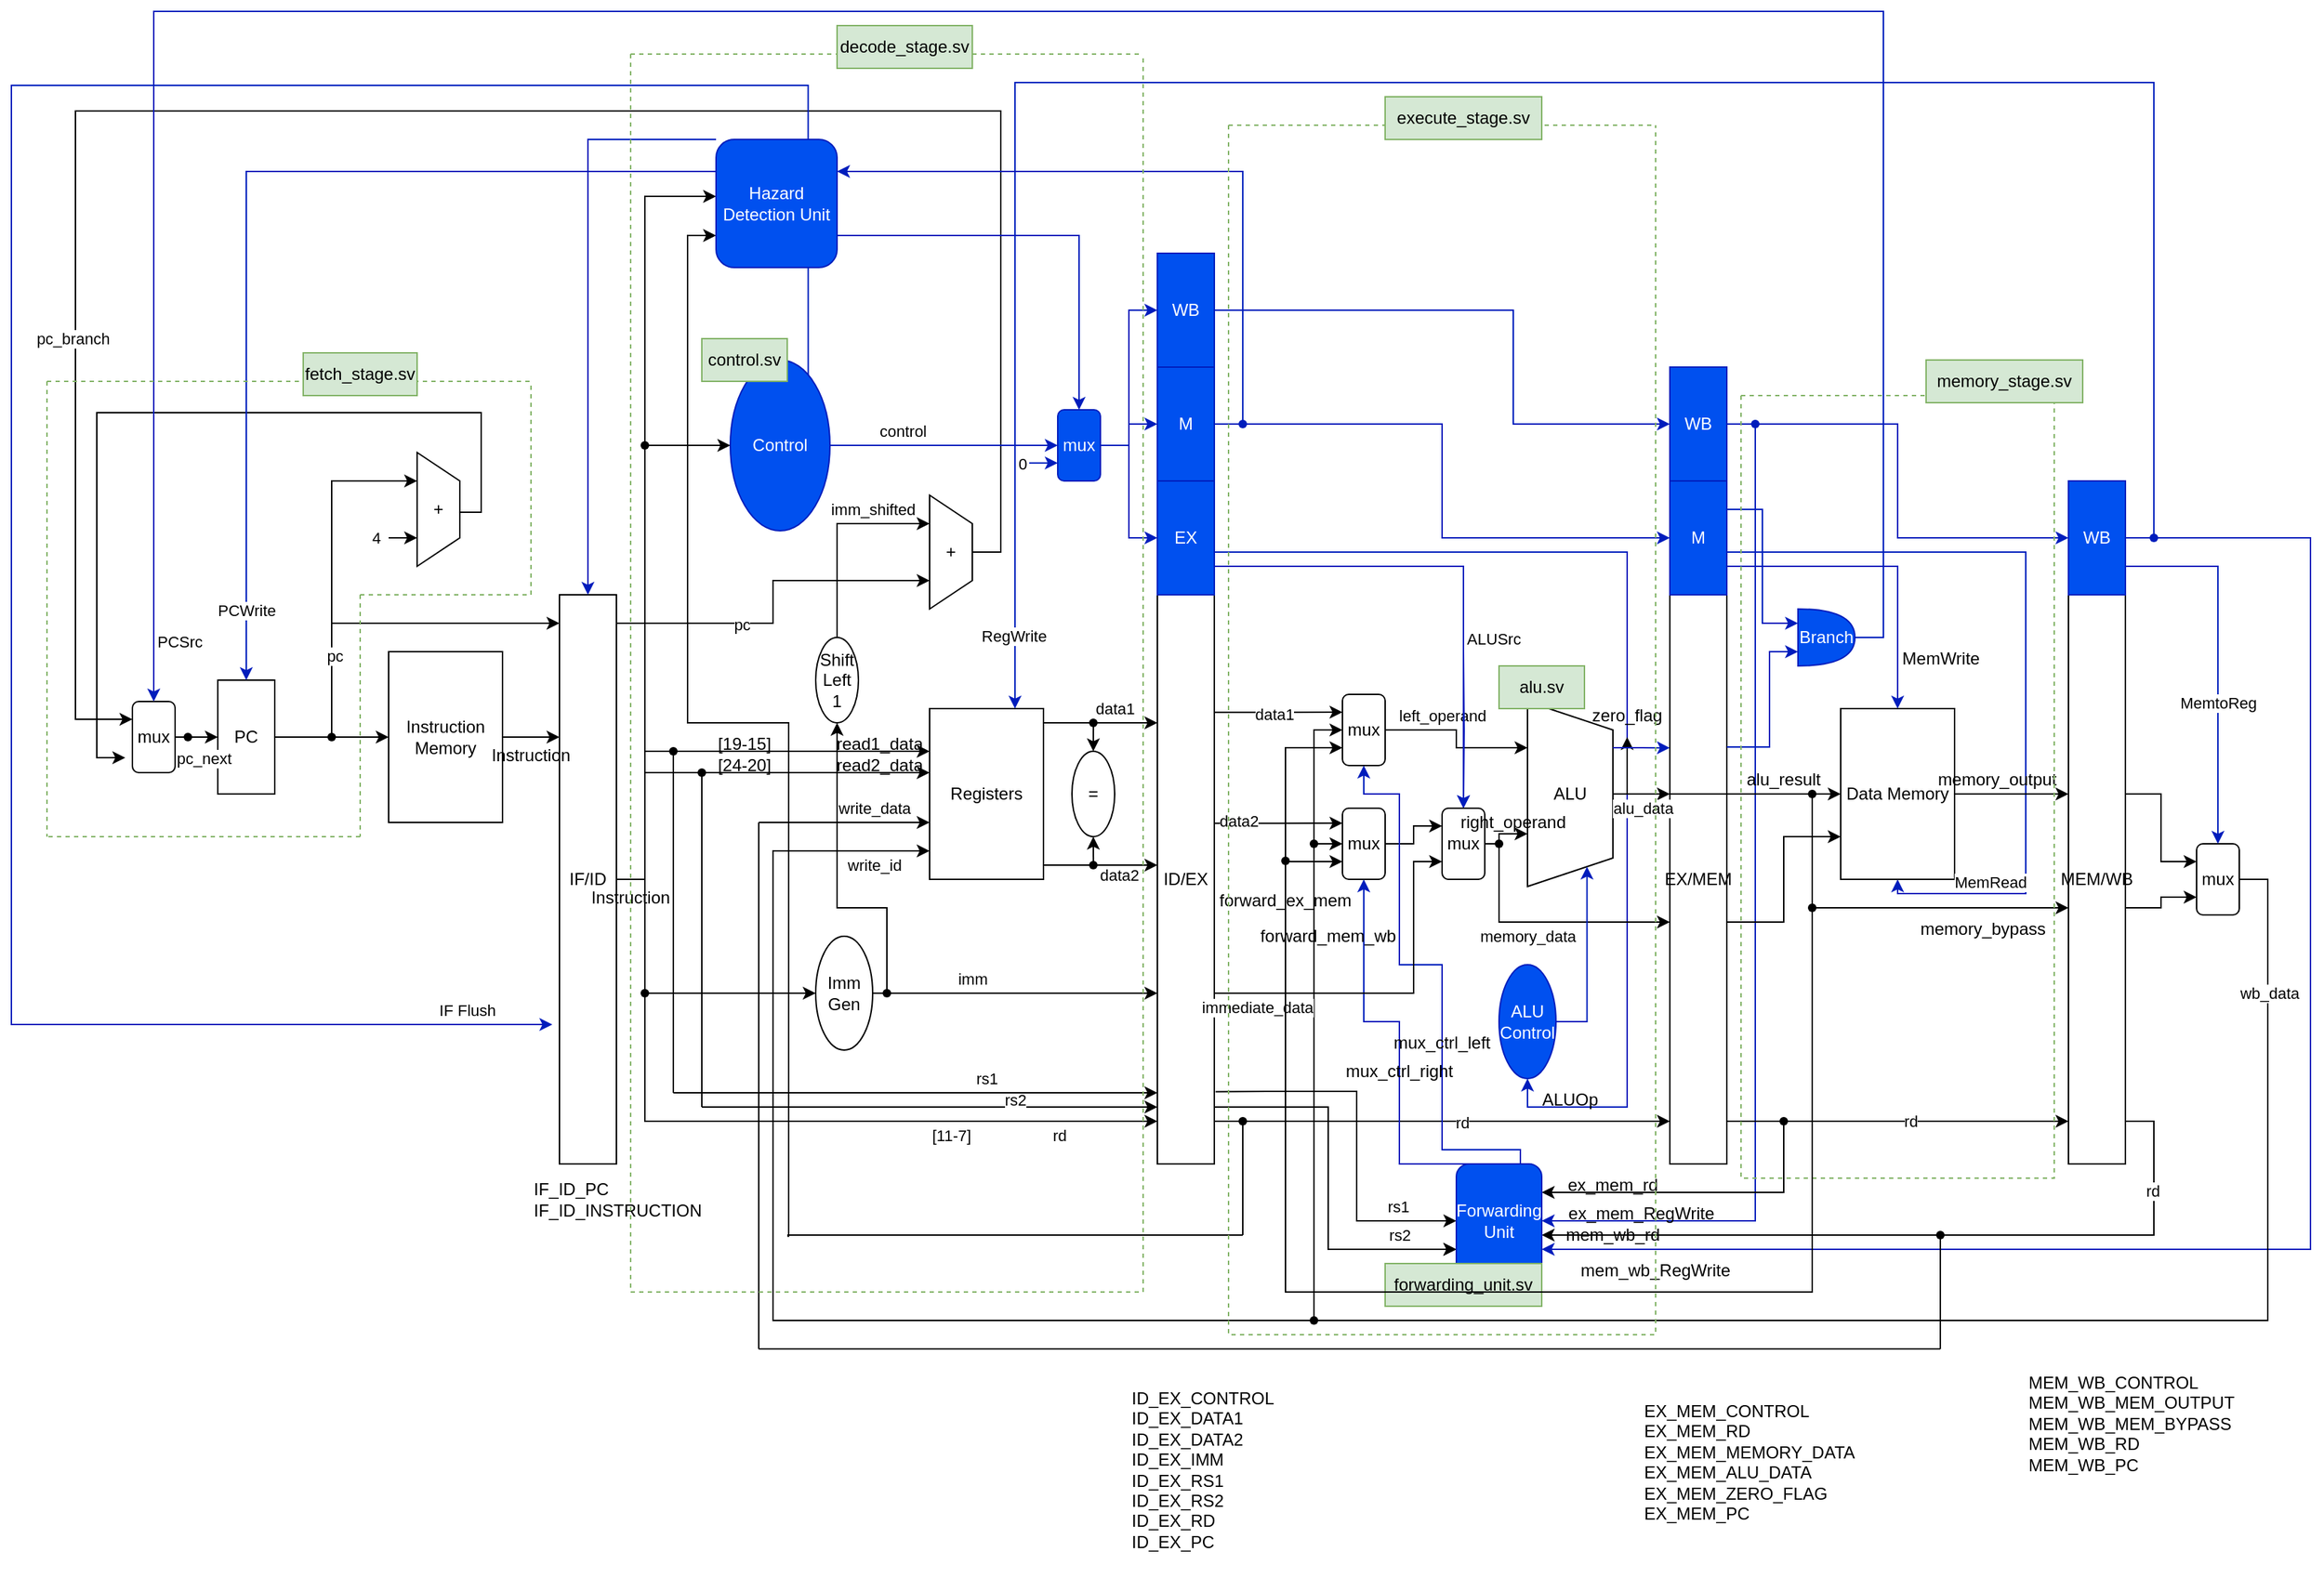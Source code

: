 <mxfile version="24.2.5" type="github">
  <diagram name="Page-1" id="IpCxHiP5fQjlRUhZVsv_">
    <mxGraphModel dx="2049" dy="1289" grid="1" gridSize="10" guides="1" tooltips="1" connect="1" arrows="1" fold="1" page="1" pageScale="1" pageWidth="1700" pageHeight="1100" math="0" shadow="0">
      <root>
        <mxCell id="0" />
        <mxCell id="1" parent="0" />
        <mxCell id="7AGCUOTx4ptlF9nV3zEV-49" style="edgeStyle=orthogonalEdgeStyle;rounded=0;orthogonalLoop=1;jettySize=auto;html=1;exitX=1;exitY=0.5;exitDx=0;exitDy=0;entryX=0;entryY=0.25;entryDx=0;entryDy=0;" parent="1" source="7AGCUOTx4ptlF9nV3zEV-2" target="7AGCUOTx4ptlF9nV3zEV-8" edge="1">
          <mxGeometry relative="1" as="geometry" />
        </mxCell>
        <mxCell id="7AGCUOTx4ptlF9nV3zEV-2" value="Instruction Memory" style="rounded=0;whiteSpace=wrap;html=1;" parent="1" vertex="1">
          <mxGeometry x="300" y="510" width="80" height="120" as="geometry" />
        </mxCell>
        <mxCell id="7AGCUOTx4ptlF9nV3zEV-39" style="edgeStyle=orthogonalEdgeStyle;rounded=0;orthogonalLoop=1;jettySize=auto;html=1;exitX=1;exitY=0.5;exitDx=0;exitDy=0;entryX=0;entryY=0.5;entryDx=0;entryDy=0;" parent="1" source="7AGCUOTx4ptlF9nV3zEV-3" target="7AGCUOTx4ptlF9nV3zEV-2" edge="1">
          <mxGeometry relative="1" as="geometry" />
        </mxCell>
        <mxCell id="7AGCUOTx4ptlF9nV3zEV-40" style="edgeStyle=orthogonalEdgeStyle;rounded=0;orthogonalLoop=1;jettySize=auto;html=1;exitX=1;exitY=0.5;exitDx=0;exitDy=0;entryX=0.25;entryY=1;entryDx=0;entryDy=0;" parent="1" source="7AGCUOTx4ptlF9nV3zEV-3" target="7AGCUOTx4ptlF9nV3zEV-7" edge="1">
          <mxGeometry relative="1" as="geometry">
            <Array as="points">
              <mxPoint x="260" y="570" />
              <mxPoint x="260" y="390" />
            </Array>
          </mxGeometry>
        </mxCell>
        <mxCell id="r3CQyimWaxTI8VOWc62i-3" value="pc&lt;br&gt;" style="edgeLabel;html=1;align=center;verticalAlign=middle;resizable=0;points=[];" parent="7AGCUOTx4ptlF9nV3zEV-40" vertex="1" connectable="0">
          <mxGeometry x="-0.305" y="-2" relative="1" as="geometry">
            <mxPoint as="offset" />
          </mxGeometry>
        </mxCell>
        <mxCell id="7AGCUOTx4ptlF9nV3zEV-3" value="PC&lt;br&gt;" style="rounded=0;whiteSpace=wrap;html=1;" parent="1" vertex="1">
          <mxGeometry x="180" y="530" width="40" height="80" as="geometry" />
        </mxCell>
        <mxCell id="7AGCUOTx4ptlF9nV3zEV-38" style="edgeStyle=orthogonalEdgeStyle;rounded=0;orthogonalLoop=1;jettySize=auto;html=1;exitX=1;exitY=0.5;exitDx=0;exitDy=0;entryX=0;entryY=0.5;entryDx=0;entryDy=0;" parent="1" source="7AGCUOTx4ptlF9nV3zEV-5" target="7AGCUOTx4ptlF9nV3zEV-3" edge="1">
          <mxGeometry relative="1" as="geometry" />
        </mxCell>
        <mxCell id="r3CQyimWaxTI8VOWc62i-4" value="pc_next" style="edgeLabel;html=1;align=center;verticalAlign=middle;resizable=0;points=[];" parent="7AGCUOTx4ptlF9nV3zEV-38" vertex="1" connectable="0">
          <mxGeometry x="-0.198" y="-1" relative="1" as="geometry">
            <mxPoint x="8" y="14" as="offset" />
          </mxGeometry>
        </mxCell>
        <mxCell id="7AGCUOTx4ptlF9nV3zEV-5" value="mux&lt;br&gt;" style="rounded=1;whiteSpace=wrap;html=1;" parent="1" vertex="1">
          <mxGeometry x="120" y="545" width="30" height="50" as="geometry" />
        </mxCell>
        <mxCell id="7AGCUOTx4ptlF9nV3zEV-42" style="edgeStyle=orthogonalEdgeStyle;rounded=0;orthogonalLoop=1;jettySize=auto;html=1;exitX=0.75;exitY=1;exitDx=0;exitDy=0;entryX=0.75;entryY=1;entryDx=0;entryDy=0;" parent="1" target="7AGCUOTx4ptlF9nV3zEV-7" edge="1">
          <mxGeometry relative="1" as="geometry">
            <mxPoint x="300" y="430" as="sourcePoint" />
          </mxGeometry>
        </mxCell>
        <mxCell id="7AGCUOTx4ptlF9nV3zEV-44" value="4&lt;br&gt;" style="edgeLabel;html=1;align=center;verticalAlign=middle;resizable=0;points=[];" parent="7AGCUOTx4ptlF9nV3zEV-42" vertex="1" connectable="0">
          <mxGeometry x="-0.457" relative="1" as="geometry">
            <mxPoint x="-15" as="offset" />
          </mxGeometry>
        </mxCell>
        <mxCell id="7AGCUOTx4ptlF9nV3zEV-48" style="edgeStyle=orthogonalEdgeStyle;rounded=0;orthogonalLoop=1;jettySize=auto;html=1;exitX=0.5;exitY=0;exitDx=0;exitDy=0;entryX=0;entryY=0.75;entryDx=0;entryDy=0;" parent="1" edge="1">
          <mxGeometry relative="1" as="geometry">
            <Array as="points">
              <mxPoint x="365" y="412" />
              <mxPoint x="365" y="342" />
              <mxPoint x="95" y="342" />
              <mxPoint x="95" y="585" />
            </Array>
            <mxPoint x="345" y="412" as="sourcePoint" />
            <mxPoint x="115.0" y="584.5" as="targetPoint" />
          </mxGeometry>
        </mxCell>
        <mxCell id="7AGCUOTx4ptlF9nV3zEV-7" value="+&lt;br&gt;" style="shape=trapezoid;perimeter=trapezoidPerimeter;whiteSpace=wrap;html=1;fixedSize=1;direction=south;" parent="1" vertex="1">
          <mxGeometry x="320" y="370" width="30" height="80" as="geometry" />
        </mxCell>
        <mxCell id="7AGCUOTx4ptlF9nV3zEV-106" style="edgeStyle=orthogonalEdgeStyle;rounded=0;orthogonalLoop=1;jettySize=auto;html=1;exitDx=0;exitDy=0;" parent="1" source="7AGCUOTx4ptlF9nV3zEV-134" edge="1">
          <mxGeometry relative="1" as="geometry">
            <mxPoint x="530" y="190" as="targetPoint" />
            <Array as="points">
              <mxPoint x="480" y="190" />
            </Array>
          </mxGeometry>
        </mxCell>
        <mxCell id="7AGCUOTx4ptlF9nV3zEV-111" style="edgeStyle=orthogonalEdgeStyle;rounded=0;orthogonalLoop=1;jettySize=auto;html=1;exitX=1;exitY=0.5;exitDx=0;exitDy=0;entryX=0;entryY=0.925;entryDx=0;entryDy=0;entryPerimeter=0;" parent="1" source="7AGCUOTx4ptlF9nV3zEV-8" target="7AGCUOTx4ptlF9nV3zEV-9" edge="1">
          <mxGeometry relative="1" as="geometry">
            <mxPoint x="830" y="850" as="targetPoint" />
            <Array as="points">
              <mxPoint x="480" y="670" />
              <mxPoint x="480" y="840" />
            </Array>
          </mxGeometry>
        </mxCell>
        <mxCell id="iRF73-ydp--cM6KkQBau-20" value="[11-7]" style="edgeLabel;html=1;align=center;verticalAlign=middle;resizable=0;points=[];" parent="7AGCUOTx4ptlF9nV3zEV-111" vertex="1" connectable="0">
          <mxGeometry x="0.457" relative="1" as="geometry">
            <mxPoint x="4" y="10" as="offset" />
          </mxGeometry>
        </mxCell>
        <mxCell id="iRF73-ydp--cM6KkQBau-21" value="rd" style="edgeLabel;html=1;align=center;verticalAlign=middle;resizable=0;points=[];" parent="7AGCUOTx4ptlF9nV3zEV-111" vertex="1" connectable="0">
          <mxGeometry x="0.624" y="-1" relative="1" as="geometry">
            <mxPoint x="34" y="9" as="offset" />
          </mxGeometry>
        </mxCell>
        <mxCell id="7AGCUOTx4ptlF9nV3zEV-8" value="IF/ID&lt;br&gt;" style="rounded=0;whiteSpace=wrap;html=1;overflow=visible;" parent="1" vertex="1">
          <mxGeometry x="420" y="470" width="40" height="400" as="geometry" />
        </mxCell>
        <mxCell id="7AGCUOTx4ptlF9nV3zEV-9" value="ID/EX" style="rounded=0;whiteSpace=wrap;html=1;overflow=visible;" parent="1" vertex="1">
          <mxGeometry x="840" y="470" width="40" height="400" as="geometry" />
        </mxCell>
        <mxCell id="7AGCUOTx4ptlF9nV3zEV-10" value="EX/MEM&lt;br&gt;" style="rounded=0;whiteSpace=wrap;html=1;overflow=visible;" parent="1" vertex="1">
          <mxGeometry x="1200" y="470" width="40" height="400" as="geometry" />
        </mxCell>
        <mxCell id="7AGCUOTx4ptlF9nV3zEV-11" value="MEM/WB&lt;br&gt;" style="rounded=0;whiteSpace=wrap;html=1;overflow=visible;" parent="1" vertex="1">
          <mxGeometry x="1480" y="470" width="40" height="400" as="geometry" />
        </mxCell>
        <mxCell id="7AGCUOTx4ptlF9nV3zEV-109" style="edgeStyle=orthogonalEdgeStyle;rounded=0;orthogonalLoop=1;jettySize=auto;html=1;exitDx=0;exitDy=0;entryX=0;entryY=0.25;entryDx=0;entryDy=0;" parent="1" source="7AGCUOTx4ptlF9nV3zEV-118" target="7AGCUOTx4ptlF9nV3zEV-12" edge="1">
          <mxGeometry relative="1" as="geometry">
            <mxPoint x="480" y="580" as="sourcePoint" />
          </mxGeometry>
        </mxCell>
        <mxCell id="7AGCUOTx4ptlF9nV3zEV-192" style="edgeStyle=orthogonalEdgeStyle;rounded=0;orthogonalLoop=1;jettySize=auto;html=1;" parent="1" source="7AGCUOTx4ptlF9nV3zEV-190" edge="1">
          <mxGeometry relative="1" as="geometry">
            <mxPoint x="680" y="650" as="targetPoint" />
            <Array as="points">
              <mxPoint x="570" y="980" />
              <mxPoint x="570" y="650" />
              <mxPoint x="680" y="650" />
            </Array>
          </mxGeometry>
        </mxCell>
        <mxCell id="iRF73-ydp--cM6KkQBau-12" value="write_id" style="edgeLabel;html=1;align=center;verticalAlign=middle;resizable=0;points=[];" parent="7AGCUOTx4ptlF9nV3zEV-192" vertex="1" connectable="0">
          <mxGeometry x="0.906" relative="1" as="geometry">
            <mxPoint x="-1" y="10" as="offset" />
          </mxGeometry>
        </mxCell>
        <mxCell id="7AGCUOTx4ptlF9nV3zEV-12" value="Registers&lt;br&gt;" style="rounded=0;whiteSpace=wrap;html=1;" parent="1" vertex="1">
          <mxGeometry x="680" y="550" width="80" height="120" as="geometry" />
        </mxCell>
        <mxCell id="7AGCUOTx4ptlF9nV3zEV-50" style="edgeStyle=orthogonalEdgeStyle;rounded=0;orthogonalLoop=1;jettySize=auto;html=1;exitX=1;exitY=0.05;exitDx=0;exitDy=0;entryX=0.75;entryY=1;entryDx=0;entryDy=0;exitPerimeter=0;" parent="1" source="7AGCUOTx4ptlF9nV3zEV-8" target="7AGCUOTx4ptlF9nV3zEV-14" edge="1">
          <mxGeometry relative="1" as="geometry">
            <mxPoint x="470" y="470.0" as="sourcePoint" />
          </mxGeometry>
        </mxCell>
        <mxCell id="iRF73-ydp--cM6KkQBau-7" value="pc" style="edgeLabel;html=1;align=center;verticalAlign=middle;resizable=0;points=[];" parent="7AGCUOTx4ptlF9nV3zEV-50" vertex="1" connectable="0">
          <mxGeometry x="-0.298" y="-1" relative="1" as="geometry">
            <mxPoint as="offset" />
          </mxGeometry>
        </mxCell>
        <mxCell id="7AGCUOTx4ptlF9nV3zEV-58" style="edgeStyle=orthogonalEdgeStyle;rounded=0;orthogonalLoop=1;jettySize=auto;html=1;exitX=0.5;exitY=0;exitDx=0;exitDy=0;entryX=0;entryY=0.25;entryDx=0;entryDy=0;" parent="1" source="7AGCUOTx4ptlF9nV3zEV-14" target="7AGCUOTx4ptlF9nV3zEV-5" edge="1">
          <mxGeometry relative="1" as="geometry">
            <Array as="points">
              <mxPoint x="730" y="440" />
              <mxPoint x="730" y="130" />
              <mxPoint x="80" y="130" />
              <mxPoint x="80" y="558" />
            </Array>
          </mxGeometry>
        </mxCell>
        <mxCell id="r3CQyimWaxTI8VOWc62i-2" value="pc_branch" style="edgeLabel;html=1;align=center;verticalAlign=middle;resizable=0;points=[];" parent="7AGCUOTx4ptlF9nV3zEV-58" vertex="1" connectable="0">
          <mxGeometry x="0.575" y="-2" relative="1" as="geometry">
            <mxPoint as="offset" />
          </mxGeometry>
        </mxCell>
        <mxCell id="7AGCUOTx4ptlF9nV3zEV-14" value="+&lt;br&gt;" style="shape=trapezoid;perimeter=trapezoidPerimeter;whiteSpace=wrap;html=1;fixedSize=1;direction=south;" parent="1" vertex="1">
          <mxGeometry x="680" y="400" width="30" height="80" as="geometry" />
        </mxCell>
        <mxCell id="7AGCUOTx4ptlF9nV3zEV-112" style="edgeStyle=orthogonalEdgeStyle;rounded=0;orthogonalLoop=1;jettySize=auto;html=1;exitDx=0;exitDy=0;entryX=0;entryY=0.5;entryDx=0;entryDy=0;" parent="1" source="7AGCUOTx4ptlF9nV3zEV-123" target="7AGCUOTx4ptlF9nV3zEV-16" edge="1">
          <mxGeometry relative="1" as="geometry">
            <mxPoint x="480" y="750" as="sourcePoint" />
            <Array as="points">
              <mxPoint x="540" y="750" />
              <mxPoint x="540" y="750" />
            </Array>
          </mxGeometry>
        </mxCell>
        <mxCell id="7AGCUOTx4ptlF9nV3zEV-16" value="Imm Gen" style="ellipse;whiteSpace=wrap;html=1;" parent="1" vertex="1">
          <mxGeometry x="600" y="710" width="40" height="80" as="geometry" />
        </mxCell>
        <mxCell id="7AGCUOTx4ptlF9nV3zEV-51" style="edgeStyle=orthogonalEdgeStyle;rounded=0;orthogonalLoop=1;jettySize=auto;html=1;exitX=0.5;exitY=0;exitDx=0;exitDy=0;entryX=0.25;entryY=1;entryDx=0;entryDy=0;" parent="1" source="7AGCUOTx4ptlF9nV3zEV-17" target="7AGCUOTx4ptlF9nV3zEV-14" edge="1">
          <mxGeometry relative="1" as="geometry" />
        </mxCell>
        <mxCell id="iRF73-ydp--cM6KkQBau-10" value="&lt;div&gt;imm_shifted&lt;/div&gt;" style="edgeLabel;html=1;align=center;verticalAlign=middle;resizable=0;points=[];" parent="7AGCUOTx4ptlF9nV3zEV-51" vertex="1" connectable="0">
          <mxGeometry x="0.482" y="-1" relative="1" as="geometry">
            <mxPoint x="-3" y="-11" as="offset" />
          </mxGeometry>
        </mxCell>
        <mxCell id="7AGCUOTx4ptlF9nV3zEV-53" style="edgeStyle=orthogonalEdgeStyle;rounded=0;orthogonalLoop=1;jettySize=auto;html=1;exitX=0.5;exitY=1;exitDx=0;exitDy=0;entryX=0.5;entryY=1;entryDx=0;entryDy=0;" parent="1" target="7AGCUOTx4ptlF9nV3zEV-17" edge="1">
          <mxGeometry relative="1" as="geometry">
            <mxPoint x="650" y="750" as="sourcePoint" />
            <Array as="points">
              <mxPoint x="650" y="690" />
              <mxPoint x="615" y="690" />
            </Array>
          </mxGeometry>
        </mxCell>
        <mxCell id="7AGCUOTx4ptlF9nV3zEV-17" value="Shift Left 1" style="ellipse;whiteSpace=wrap;html=1;" parent="1" vertex="1">
          <mxGeometry x="600" y="500" width="30" height="60" as="geometry" />
        </mxCell>
        <mxCell id="7AGCUOTx4ptlF9nV3zEV-56" style="edgeStyle=orthogonalEdgeStyle;rounded=0;orthogonalLoop=1;jettySize=auto;html=1;exitX=0.5;exitY=0;exitDx=0;exitDy=0;entryX=0.5;entryY=0;entryDx=0;entryDy=0;" parent="1" target="7AGCUOTx4ptlF9nV3zEV-18" edge="1">
          <mxGeometry relative="1" as="geometry">
            <mxPoint x="795.068" y="560" as="sourcePoint" />
          </mxGeometry>
        </mxCell>
        <mxCell id="7AGCUOTx4ptlF9nV3zEV-57" style="edgeStyle=orthogonalEdgeStyle;rounded=0;orthogonalLoop=1;jettySize=auto;html=1;exitX=0.5;exitY=1;exitDx=0;exitDy=0;entryX=0.5;entryY=1;entryDx=0;entryDy=0;" parent="1" target="7AGCUOTx4ptlF9nV3zEV-18" edge="1">
          <mxGeometry relative="1" as="geometry">
            <mxPoint x="795.068" y="660" as="sourcePoint" />
          </mxGeometry>
        </mxCell>
        <mxCell id="7AGCUOTx4ptlF9nV3zEV-18" value="=" style="ellipse;whiteSpace=wrap;html=1;" parent="1" vertex="1">
          <mxGeometry x="780" y="580" width="30" height="60" as="geometry" />
        </mxCell>
        <mxCell id="WGRCAQS2CZB4Ie9VM8L0-8" style="edgeStyle=orthogonalEdgeStyle;rounded=0;orthogonalLoop=1;jettySize=auto;html=1;exitX=0;exitY=0.75;exitDx=0;exitDy=0;entryX=0;entryY=0.75;entryDx=0;entryDy=0;fillColor=#0050ef;strokeColor=#001DBC;" parent="1" target="7AGCUOTx4ptlF9nV3zEV-19" edge="1">
          <mxGeometry relative="1" as="geometry">
            <mxPoint x="750" y="377.364" as="sourcePoint" />
          </mxGeometry>
        </mxCell>
        <mxCell id="WGRCAQS2CZB4Ie9VM8L0-9" value="0&lt;br&gt;" style="edgeLabel;html=1;align=center;verticalAlign=middle;resizable=0;points=[];" parent="WGRCAQS2CZB4Ie9VM8L0-8" vertex="1" connectable="0">
          <mxGeometry x="-0.7" y="-1" relative="1" as="geometry">
            <mxPoint x="-8" y="-1" as="offset" />
          </mxGeometry>
        </mxCell>
        <mxCell id="WGRCAQS2CZB4Ie9VM8L0-11" style="edgeStyle=orthogonalEdgeStyle;rounded=0;orthogonalLoop=1;jettySize=auto;html=1;exitX=1;exitY=0.5;exitDx=0;exitDy=0;entryX=0;entryY=0.5;entryDx=0;entryDy=0;fillColor=#0050ef;strokeColor=#001DBC;" parent="1" source="7AGCUOTx4ptlF9nV3zEV-19" target="7AGCUOTx4ptlF9nV3zEV-32" edge="1">
          <mxGeometry relative="1" as="geometry" />
        </mxCell>
        <mxCell id="WGRCAQS2CZB4Ie9VM8L0-12" style="edgeStyle=orthogonalEdgeStyle;rounded=0;orthogonalLoop=1;jettySize=auto;html=1;exitX=1;exitY=0.5;exitDx=0;exitDy=0;entryX=0;entryY=0.5;entryDx=0;entryDy=0;fillColor=#0050ef;strokeColor=#001DBC;" parent="1" source="7AGCUOTx4ptlF9nV3zEV-19" target="7AGCUOTx4ptlF9nV3zEV-31" edge="1">
          <mxGeometry relative="1" as="geometry" />
        </mxCell>
        <mxCell id="WGRCAQS2CZB4Ie9VM8L0-13" style="edgeStyle=orthogonalEdgeStyle;rounded=0;orthogonalLoop=1;jettySize=auto;html=1;exitX=1;exitY=0.5;exitDx=0;exitDy=0;entryX=0;entryY=0.5;entryDx=0;entryDy=0;fillColor=#0050ef;strokeColor=#001DBC;" parent="1" source="7AGCUOTx4ptlF9nV3zEV-19" target="7AGCUOTx4ptlF9nV3zEV-30" edge="1">
          <mxGeometry relative="1" as="geometry" />
        </mxCell>
        <mxCell id="7AGCUOTx4ptlF9nV3zEV-19" value="mux&lt;br&gt;" style="rounded=1;whiteSpace=wrap;html=1;fillColor=#0050ef;fontColor=#ffffff;strokeColor=#001DBC;" parent="1" vertex="1">
          <mxGeometry x="770" y="340" width="30" height="50" as="geometry" />
        </mxCell>
        <mxCell id="7AGCUOTx4ptlF9nV3zEV-138" style="edgeStyle=orthogonalEdgeStyle;rounded=0;orthogonalLoop=1;jettySize=auto;html=1;exitX=0;exitY=0.25;exitDx=0;exitDy=0;entryX=0;entryY=0.25;entryDx=0;entryDy=0;" parent="1" target="7AGCUOTx4ptlF9nV3zEV-21" edge="1">
          <mxGeometry relative="1" as="geometry">
            <mxPoint x="880" y="552.594" as="sourcePoint" />
            <Array as="points">
              <mxPoint x="925" y="553" />
            </Array>
          </mxGeometry>
        </mxCell>
        <mxCell id="sZSkLrOZnHPghDmqJCr5-6" value="data1" style="edgeLabel;html=1;align=center;verticalAlign=middle;resizable=0;points=[];" parent="7AGCUOTx4ptlF9nV3zEV-138" vertex="1" connectable="0">
          <mxGeometry x="-0.081" y="-1" relative="1" as="geometry">
            <mxPoint as="offset" />
          </mxGeometry>
        </mxCell>
        <mxCell id="7AGCUOTx4ptlF9nV3zEV-21" value="mux&lt;br&gt;" style="rounded=1;whiteSpace=wrap;html=1;" parent="1" vertex="1">
          <mxGeometry x="970" y="540" width="30" height="50" as="geometry" />
        </mxCell>
        <mxCell id="7AGCUOTx4ptlF9nV3zEV-133" style="edgeStyle=orthogonalEdgeStyle;rounded=0;orthogonalLoop=1;jettySize=auto;html=1;exitX=1;exitY=0.5;exitDx=0;exitDy=0;entryX=0;entryY=0.25;entryDx=0;entryDy=0;" parent="1" source="7AGCUOTx4ptlF9nV3zEV-22" target="7AGCUOTx4ptlF9nV3zEV-26" edge="1">
          <mxGeometry relative="1" as="geometry" />
        </mxCell>
        <mxCell id="7AGCUOTx4ptlF9nV3zEV-139" style="edgeStyle=orthogonalEdgeStyle;rounded=0;orthogonalLoop=1;jettySize=auto;html=1;exitX=0;exitY=0.25;exitDx=0;exitDy=0;entryX=0;entryY=0.25;entryDx=0;entryDy=0;" parent="1" edge="1">
          <mxGeometry relative="1" as="geometry">
            <mxPoint x="970" y="630.5" as="targetPoint" />
            <mxPoint x="880" y="630.594" as="sourcePoint" />
            <Array as="points">
              <mxPoint x="925" y="630" />
              <mxPoint x="925" y="630" />
            </Array>
          </mxGeometry>
        </mxCell>
        <mxCell id="sZSkLrOZnHPghDmqJCr5-7" value="data2" style="edgeLabel;html=1;align=center;verticalAlign=middle;resizable=0;points=[];" parent="7AGCUOTx4ptlF9nV3zEV-139" vertex="1" connectable="0">
          <mxGeometry x="-0.618" y="2" relative="1" as="geometry">
            <mxPoint as="offset" />
          </mxGeometry>
        </mxCell>
        <mxCell id="7AGCUOTx4ptlF9nV3zEV-183" style="edgeStyle=orthogonalEdgeStyle;rounded=0;orthogonalLoop=1;jettySize=auto;html=1;entryX=0;entryY=0.75;entryDx=0;entryDy=0;" parent="1" target="7AGCUOTx4ptlF9nV3zEV-22" edge="1">
          <mxGeometry relative="1" as="geometry">
            <mxPoint x="930" y="660" as="sourcePoint" />
            <Array as="points">
              <mxPoint x="930" y="657" />
            </Array>
          </mxGeometry>
        </mxCell>
        <mxCell id="7AGCUOTx4ptlF9nV3zEV-186" style="edgeStyle=orthogonalEdgeStyle;rounded=0;orthogonalLoop=1;jettySize=auto;html=1;exitX=0;exitY=0.5;exitDx=0;exitDy=0;entryX=0;entryY=0.5;entryDx=0;entryDy=0;" parent="1" target="7AGCUOTx4ptlF9nV3zEV-22" edge="1">
          <mxGeometry relative="1" as="geometry">
            <mxPoint x="950" y="645" as="sourcePoint" />
          </mxGeometry>
        </mxCell>
        <mxCell id="7AGCUOTx4ptlF9nV3zEV-22" value="mux&lt;br&gt;" style="rounded=1;whiteSpace=wrap;html=1;" parent="1" vertex="1">
          <mxGeometry x="970" y="620" width="30" height="50" as="geometry" />
        </mxCell>
        <mxCell id="7AGCUOTx4ptlF9nV3zEV-140" style="edgeStyle=orthogonalEdgeStyle;rounded=0;orthogonalLoop=1;jettySize=auto;html=1;exitX=1;exitY=0.5;exitDx=0;exitDy=0;entryX=0.25;entryY=1;entryDx=0;entryDy=0;" parent="1" source="7AGCUOTx4ptlF9nV3zEV-21" target="7AGCUOTx4ptlF9nV3zEV-23" edge="1">
          <mxGeometry relative="1" as="geometry" />
        </mxCell>
        <mxCell id="2nhumJkl5wTfImcDvtph-5" value="left_operand" style="edgeLabel;html=1;align=center;verticalAlign=middle;resizable=0;points=[];" vertex="1" connectable="0" parent="7AGCUOTx4ptlF9nV3zEV-140">
          <mxGeometry x="-0.52" y="-1" relative="1" as="geometry">
            <mxPoint x="13" y="-11" as="offset" />
          </mxGeometry>
        </mxCell>
        <mxCell id="7AGCUOTx4ptlF9nV3zEV-23" value="ALU&lt;br&gt;" style="shape=trapezoid;perimeter=trapezoidPerimeter;whiteSpace=wrap;html=1;fixedSize=1;direction=south;" parent="1" vertex="1">
          <mxGeometry x="1100" y="545" width="60" height="130" as="geometry" />
        </mxCell>
        <mxCell id="7AGCUOTx4ptlF9nV3zEV-24" value="Data Memory&lt;br&gt;" style="rounded=0;whiteSpace=wrap;html=1;" parent="1" vertex="1">
          <mxGeometry x="1320" y="550" width="80" height="120" as="geometry" />
        </mxCell>
        <mxCell id="7AGCUOTx4ptlF9nV3zEV-185" style="edgeStyle=orthogonalEdgeStyle;rounded=0;orthogonalLoop=1;jettySize=auto;html=1;exitDx=0;exitDy=0;entryX=0;entryY=0.5;entryDx=0;entryDy=0;" parent="1" source="7AGCUOTx4ptlF9nV3zEV-190" target="7AGCUOTx4ptlF9nV3zEV-21" edge="1">
          <mxGeometry relative="1" as="geometry">
            <Array as="points">
              <mxPoint x="950" y="565" />
            </Array>
          </mxGeometry>
        </mxCell>
        <mxCell id="7AGCUOTx4ptlF9nV3zEV-25" value="mux&lt;br&gt;" style="rounded=1;whiteSpace=wrap;html=1;" parent="1" vertex="1">
          <mxGeometry x="1570" y="645" width="30" height="50" as="geometry" />
        </mxCell>
        <mxCell id="7AGCUOTx4ptlF9nV3zEV-141" style="edgeStyle=orthogonalEdgeStyle;rounded=0;orthogonalLoop=1;jettySize=auto;html=1;exitX=1;exitY=0.5;exitDx=0;exitDy=0;" parent="1" source="7AGCUOTx4ptlF9nV3zEV-26" edge="1">
          <mxGeometry relative="1" as="geometry">
            <mxPoint x="1100" y="638" as="targetPoint" />
            <Array as="points">
              <mxPoint x="1080" y="645" />
              <mxPoint x="1080" y="638" />
            </Array>
          </mxGeometry>
        </mxCell>
        <mxCell id="WGRCAQS2CZB4Ie9VM8L0-26" style="edgeStyle=orthogonalEdgeStyle;rounded=0;orthogonalLoop=1;jettySize=auto;html=1;exitX=0.5;exitY=0;exitDx=0;exitDy=0;fillColor=#0050ef;strokeColor=#001DBC;entryX=0.5;entryY=0;entryDx=0;entryDy=0;" parent="1" target="7AGCUOTx4ptlF9nV3zEV-26" edge="1">
          <mxGeometry relative="1" as="geometry">
            <mxPoint x="1055" y="510" as="sourcePoint" />
          </mxGeometry>
        </mxCell>
        <mxCell id="WGRCAQS2CZB4Ie9VM8L0-27" value="ALUSrc" style="edgeLabel;html=1;align=center;verticalAlign=middle;resizable=0;points=[];" parent="WGRCAQS2CZB4Ie9VM8L0-26" vertex="1" connectable="0">
          <mxGeometry x="-0.369" y="1" relative="1" as="geometry">
            <mxPoint x="19" y="-44" as="offset" />
          </mxGeometry>
        </mxCell>
        <mxCell id="7AGCUOTx4ptlF9nV3zEV-26" value="mux&lt;br&gt;" style="rounded=1;whiteSpace=wrap;html=1;" parent="1" vertex="1">
          <mxGeometry x="1040" y="620" width="30" height="50" as="geometry" />
        </mxCell>
        <mxCell id="WGRCAQS2CZB4Ie9VM8L0-2" style="edgeStyle=orthogonalEdgeStyle;rounded=0;orthogonalLoop=1;jettySize=auto;html=1;exitX=1;exitY=0;exitDx=0;exitDy=0;entryX=0;entryY=0.75;entryDx=0;entryDy=0;fillColor=#0050ef;strokeColor=#001DBC;" parent="1" edge="1">
          <mxGeometry relative="1" as="geometry">
            <Array as="points">
              <mxPoint x="595" y="112" />
              <mxPoint x="35" y="112" />
              <mxPoint x="35" y="772" />
            </Array>
            <mxPoint x="594.74" y="324.559" as="sourcePoint" />
            <mxPoint x="415" y="772" as="targetPoint" />
          </mxGeometry>
        </mxCell>
        <mxCell id="WGRCAQS2CZB4Ie9VM8L0-4" value="IF Flush&lt;br&gt;" style="edgeLabel;html=1;align=center;verticalAlign=middle;resizable=0;points=[];" parent="WGRCAQS2CZB4Ie9VM8L0-2" vertex="1" connectable="0">
          <mxGeometry x="0.478" y="-1" relative="1" as="geometry">
            <mxPoint x="321" y="83" as="offset" />
          </mxGeometry>
        </mxCell>
        <mxCell id="WGRCAQS2CZB4Ie9VM8L0-7" style="edgeStyle=orthogonalEdgeStyle;rounded=0;orthogonalLoop=1;jettySize=auto;html=1;exitX=1;exitY=0.5;exitDx=0;exitDy=0;entryX=0;entryY=0.5;entryDx=0;entryDy=0;fillColor=#0050ef;strokeColor=#001DBC;" parent="1" source="7AGCUOTx4ptlF9nV3zEV-28" target="7AGCUOTx4ptlF9nV3zEV-19" edge="1">
          <mxGeometry relative="1" as="geometry" />
        </mxCell>
        <mxCell id="iRF73-ydp--cM6KkQBau-24" value="control" style="edgeLabel;html=1;align=center;verticalAlign=middle;resizable=0;points=[];" parent="WGRCAQS2CZB4Ie9VM8L0-7" vertex="1" connectable="0">
          <mxGeometry x="-0.418" relative="1" as="geometry">
            <mxPoint x="4" y="-10" as="offset" />
          </mxGeometry>
        </mxCell>
        <mxCell id="7AGCUOTx4ptlF9nV3zEV-28" value="Control&lt;br&gt;" style="ellipse;whiteSpace=wrap;html=1;fillColor=#0050ef;fontColor=#ffffff;strokeColor=#001DBC;" parent="1" vertex="1">
          <mxGeometry x="540" y="305" width="70" height="120" as="geometry" />
        </mxCell>
        <mxCell id="WGRCAQS2CZB4Ie9VM8L0-37" style="edgeStyle=orthogonalEdgeStyle;rounded=0;orthogonalLoop=1;jettySize=auto;html=1;exitX=1;exitY=0.5;exitDx=0;exitDy=0;entryX=0.5;entryY=0;entryDx=0;entryDy=0;fillColor=#0050ef;strokeColor=#001DBC;" parent="1" source="7AGCUOTx4ptlF9nV3zEV-30" target="7AGCUOTx4ptlF9nV3zEV-26" edge="1">
          <mxGeometry relative="1" as="geometry">
            <Array as="points">
              <mxPoint x="880" y="450" />
              <mxPoint x="1055" y="450" />
            </Array>
          </mxGeometry>
        </mxCell>
        <mxCell id="WGRCAQS2CZB4Ie9VM8L0-40" style="edgeStyle=orthogonalEdgeStyle;rounded=0;orthogonalLoop=1;jettySize=auto;html=1;exitX=1;exitY=0.5;exitDx=0;exitDy=0;entryX=0.5;entryY=1;entryDx=0;entryDy=0;fillColor=#0050ef;strokeColor=#001DBC;" parent="1" source="7AGCUOTx4ptlF9nV3zEV-30" target="WGRCAQS2CZB4Ie9VM8L0-38" edge="1">
          <mxGeometry relative="1" as="geometry">
            <Array as="points">
              <mxPoint x="880" y="440" />
              <mxPoint x="1170" y="440" />
              <mxPoint x="1170" y="830" />
              <mxPoint x="1100" y="830" />
            </Array>
          </mxGeometry>
        </mxCell>
        <mxCell id="7AGCUOTx4ptlF9nV3zEV-30" value="EX" style="rounded=0;whiteSpace=wrap;html=1;fillColor=#0050ef;fontColor=#ffffff;strokeColor=#001DBC;" parent="1" vertex="1">
          <mxGeometry x="840" y="390" width="40" height="80" as="geometry" />
        </mxCell>
        <mxCell id="WGRCAQS2CZB4Ie9VM8L0-14" style="edgeStyle=orthogonalEdgeStyle;rounded=0;orthogonalLoop=1;jettySize=auto;html=1;exitX=1;exitY=0.5;exitDx=0;exitDy=0;entryX=1;entryY=0.25;entryDx=0;entryDy=0;fillColor=#0050ef;strokeColor=#001DBC;" parent="1" source="7AGCUOTx4ptlF9nV3zEV-31" target="7AGCUOTx4ptlF9nV3zEV-153" edge="1">
          <mxGeometry relative="1" as="geometry" />
        </mxCell>
        <mxCell id="WGRCAQS2CZB4Ie9VM8L0-15" style="edgeStyle=orthogonalEdgeStyle;rounded=0;orthogonalLoop=1;jettySize=auto;html=1;exitX=1;exitY=0.5;exitDx=0;exitDy=0;entryX=0;entryY=0.5;entryDx=0;entryDy=0;fillColor=#0050ef;strokeColor=#001DBC;" parent="1" source="7AGCUOTx4ptlF9nV3zEV-31" target="7AGCUOTx4ptlF9nV3zEV-33" edge="1">
          <mxGeometry relative="1" as="geometry" />
        </mxCell>
        <mxCell id="7AGCUOTx4ptlF9nV3zEV-31" value="M" style="rounded=0;whiteSpace=wrap;html=1;fillColor=#0050ef;fontColor=#ffffff;strokeColor=#001DBC;" parent="1" vertex="1">
          <mxGeometry x="840" y="310" width="40" height="80" as="geometry" />
        </mxCell>
        <mxCell id="WGRCAQS2CZB4Ie9VM8L0-17" style="edgeStyle=orthogonalEdgeStyle;rounded=0;orthogonalLoop=1;jettySize=auto;html=1;exitX=1;exitY=0.5;exitDx=0;exitDy=0;entryX=0;entryY=0.5;entryDx=0;entryDy=0;fillColor=#0050ef;strokeColor=#001DBC;" parent="1" source="7AGCUOTx4ptlF9nV3zEV-32" target="7AGCUOTx4ptlF9nV3zEV-34" edge="1">
          <mxGeometry relative="1" as="geometry">
            <Array as="points">
              <mxPoint x="1090" y="270" />
              <mxPoint x="1090" y="350" />
            </Array>
          </mxGeometry>
        </mxCell>
        <mxCell id="7AGCUOTx4ptlF9nV3zEV-32" value="WB&lt;br&gt;" style="rounded=0;whiteSpace=wrap;html=1;fillColor=#0050ef;fontColor=#ffffff;strokeColor=#001DBC;" parent="1" vertex="1">
          <mxGeometry x="840" y="230" width="40" height="80" as="geometry" />
        </mxCell>
        <mxCell id="WGRCAQS2CZB4Ie9VM8L0-43" style="edgeStyle=orthogonalEdgeStyle;rounded=0;orthogonalLoop=1;jettySize=auto;html=1;exitX=1;exitY=0.75;exitDx=0;exitDy=0;entryX=0.5;entryY=0;entryDx=0;entryDy=0;fillColor=#0050ef;strokeColor=#001DBC;" parent="1" source="7AGCUOTx4ptlF9nV3zEV-33" target="7AGCUOTx4ptlF9nV3zEV-24" edge="1">
          <mxGeometry relative="1" as="geometry" />
        </mxCell>
        <mxCell id="WGRCAQS2CZB4Ie9VM8L0-45" style="edgeStyle=orthogonalEdgeStyle;rounded=0;orthogonalLoop=1;jettySize=auto;html=1;exitX=1;exitY=0.5;exitDx=0;exitDy=0;entryX=0.5;entryY=1;entryDx=0;entryDy=0;fillColor=#0050ef;strokeColor=#001DBC;" parent="1" source="7AGCUOTx4ptlF9nV3zEV-33" target="7AGCUOTx4ptlF9nV3zEV-24" edge="1">
          <mxGeometry relative="1" as="geometry">
            <Array as="points">
              <mxPoint x="1240" y="440" />
              <mxPoint x="1450" y="440" />
              <mxPoint x="1450" y="680" />
              <mxPoint x="1360" y="680" />
            </Array>
          </mxGeometry>
        </mxCell>
        <mxCell id="WGRCAQS2CZB4Ie9VM8L0-46" value="MemRead" style="edgeLabel;html=1;align=center;verticalAlign=middle;resizable=0;points=[];" parent="WGRCAQS2CZB4Ie9VM8L0-45" vertex="1" connectable="0">
          <mxGeometry x="0.77" y="-1" relative="1" as="geometry">
            <mxPoint x="10" y="-7" as="offset" />
          </mxGeometry>
        </mxCell>
        <mxCell id="7AGCUOTx4ptlF9nV3zEV-33" value="M" style="rounded=0;whiteSpace=wrap;html=1;fillColor=#0050ef;fontColor=#ffffff;strokeColor=#001DBC;" parent="1" vertex="1">
          <mxGeometry x="1200" y="390" width="40" height="80" as="geometry" />
        </mxCell>
        <mxCell id="WGRCAQS2CZB4Ie9VM8L0-20" style="edgeStyle=orthogonalEdgeStyle;rounded=0;orthogonalLoop=1;jettySize=auto;html=1;exitX=1;exitY=0.5;exitDx=0;exitDy=0;entryX=0;entryY=0.5;entryDx=0;entryDy=0;fillColor=#0050ef;strokeColor=#001DBC;" parent="1" source="7AGCUOTx4ptlF9nV3zEV-34" target="7AGCUOTx4ptlF9nV3zEV-35" edge="1">
          <mxGeometry relative="1" as="geometry" />
        </mxCell>
        <mxCell id="WGRCAQS2CZB4Ie9VM8L0-21" style="edgeStyle=orthogonalEdgeStyle;rounded=0;orthogonalLoop=1;jettySize=auto;html=1;exitX=1;exitY=0.5;exitDx=0;exitDy=0;entryX=1;entryY=0.5;entryDx=0;entryDy=0;fillColor=#0050ef;strokeColor=#001DBC;" parent="1" source="7AGCUOTx4ptlF9nV3zEV-34" target="7AGCUOTx4ptlF9nV3zEV-152" edge="1">
          <mxGeometry relative="1" as="geometry">
            <Array as="points">
              <mxPoint x="1260" y="350" />
              <mxPoint x="1260" y="910" />
            </Array>
          </mxGeometry>
        </mxCell>
        <mxCell id="7AGCUOTx4ptlF9nV3zEV-34" value="WB&lt;br&gt;" style="rounded=0;whiteSpace=wrap;html=1;fillColor=#0050ef;fontColor=#ffffff;strokeColor=#001DBC;" parent="1" vertex="1">
          <mxGeometry x="1200" y="310" width="40" height="80" as="geometry" />
        </mxCell>
        <mxCell id="WGRCAQS2CZB4Ie9VM8L0-23" style="edgeStyle=orthogonalEdgeStyle;rounded=0;orthogonalLoop=1;jettySize=auto;html=1;exitX=1;exitY=0.5;exitDx=0;exitDy=0;entryX=1;entryY=0.75;entryDx=0;entryDy=0;fillColor=#0050ef;strokeColor=#001DBC;" parent="1" source="7AGCUOTx4ptlF9nV3zEV-35" target="7AGCUOTx4ptlF9nV3zEV-152" edge="1">
          <mxGeometry relative="1" as="geometry">
            <Array as="points">
              <mxPoint x="1650" y="430" />
              <mxPoint x="1650" y="930" />
            </Array>
          </mxGeometry>
        </mxCell>
        <mxCell id="WGRCAQS2CZB4Ie9VM8L0-24" style="edgeStyle=orthogonalEdgeStyle;rounded=0;orthogonalLoop=1;jettySize=auto;html=1;exitX=1;exitY=0.5;exitDx=0;exitDy=0;entryX=0.75;entryY=0;entryDx=0;entryDy=0;fillColor=#0050ef;strokeColor=#001DBC;" parent="1" source="7AGCUOTx4ptlF9nV3zEV-35" target="7AGCUOTx4ptlF9nV3zEV-12" edge="1">
          <mxGeometry relative="1" as="geometry">
            <Array as="points">
              <mxPoint x="1540" y="430" />
              <mxPoint x="1540" y="110" />
              <mxPoint x="740" y="110" />
            </Array>
          </mxGeometry>
        </mxCell>
        <mxCell id="WGRCAQS2CZB4Ie9VM8L0-28" value="RegWrite&lt;br&gt;" style="edgeLabel;html=1;align=center;verticalAlign=middle;resizable=0;points=[];" parent="WGRCAQS2CZB4Ie9VM8L0-24" vertex="1" connectable="0">
          <mxGeometry x="0.935" y="-1" relative="1" as="geometry">
            <mxPoint as="offset" />
          </mxGeometry>
        </mxCell>
        <mxCell id="WGRCAQS2CZB4Ie9VM8L0-47" style="edgeStyle=orthogonalEdgeStyle;rounded=0;orthogonalLoop=1;jettySize=auto;html=1;exitX=1;exitY=0.75;exitDx=0;exitDy=0;entryX=0.5;entryY=0;entryDx=0;entryDy=0;fillColor=#0050ef;strokeColor=#001DBC;" parent="1" source="7AGCUOTx4ptlF9nV3zEV-35" target="7AGCUOTx4ptlF9nV3zEV-25" edge="1">
          <mxGeometry relative="1" as="geometry" />
        </mxCell>
        <mxCell id="WGRCAQS2CZB4Ie9VM8L0-48" value="MemtoReg&lt;br&gt;" style="edgeLabel;html=1;align=center;verticalAlign=middle;resizable=0;points=[];" parent="WGRCAQS2CZB4Ie9VM8L0-47" vertex="1" connectable="0">
          <mxGeometry x="0.051" y="-2" relative="1" as="geometry">
            <mxPoint x="2" y="24" as="offset" />
          </mxGeometry>
        </mxCell>
        <mxCell id="7AGCUOTx4ptlF9nV3zEV-35" value="WB&lt;br&gt;" style="rounded=0;whiteSpace=wrap;html=1;fillColor=#0050ef;fontColor=#ffffff;strokeColor=#001DBC;" parent="1" vertex="1">
          <mxGeometry x="1480" y="390" width="40" height="80" as="geometry" />
        </mxCell>
        <mxCell id="7AGCUOTx4ptlF9nV3zEV-46" value="" style="endArrow=classic;html=1;rounded=0;entryX=0;entryY=0.025;entryDx=0;entryDy=0;entryPerimeter=0;" parent="1" edge="1">
          <mxGeometry width="50" height="50" relative="1" as="geometry">
            <mxPoint x="260" y="490" as="sourcePoint" />
            <mxPoint x="420" y="490" as="targetPoint" />
          </mxGeometry>
        </mxCell>
        <mxCell id="7AGCUOTx4ptlF9nV3zEV-52" style="edgeStyle=orthogonalEdgeStyle;rounded=0;orthogonalLoop=1;jettySize=auto;html=1;exitDx=0;exitDy=0;anchorPointDirection=1;snapToPoint=0;" parent="1" edge="1">
          <mxGeometry relative="1" as="geometry">
            <mxPoint x="650" y="750" as="sourcePoint" />
            <mxPoint x="840" y="750" as="targetPoint" />
          </mxGeometry>
        </mxCell>
        <mxCell id="iRF73-ydp--cM6KkQBau-6" value="&lt;div&gt;imm&lt;/div&gt;" style="edgeLabel;html=1;align=center;verticalAlign=middle;resizable=0;points=[];" parent="7AGCUOTx4ptlF9nV3zEV-52" vertex="1" connectable="0">
          <mxGeometry x="-0.398" y="-2" relative="1" as="geometry">
            <mxPoint x="3" y="-12" as="offset" />
          </mxGeometry>
        </mxCell>
        <mxCell id="7AGCUOTx4ptlF9nV3zEV-54" value="" style="endArrow=classic;html=1;rounded=0;exitX=1;exitY=0.917;exitDx=0;exitDy=0;exitPerimeter=0;" parent="1" source="7AGCUOTx4ptlF9nV3zEV-12" edge="1">
          <mxGeometry width="50" height="50" relative="1" as="geometry">
            <mxPoint x="780" y="670" as="sourcePoint" />
            <mxPoint x="840" y="660" as="targetPoint" />
          </mxGeometry>
        </mxCell>
        <mxCell id="iRF73-ydp--cM6KkQBau-9" value="&lt;div&gt;data2&lt;/div&gt;" style="edgeLabel;html=1;align=center;verticalAlign=middle;resizable=0;points=[];" parent="7AGCUOTx4ptlF9nV3zEV-54" vertex="1" connectable="0">
          <mxGeometry x="0.327" y="2" relative="1" as="geometry">
            <mxPoint y="9" as="offset" />
          </mxGeometry>
        </mxCell>
        <mxCell id="7AGCUOTx4ptlF9nV3zEV-55" value="" style="endArrow=classic;html=1;rounded=0;exitX=1;exitY=0.917;exitDx=0;exitDy=0;exitPerimeter=0;" parent="1" edge="1">
          <mxGeometry width="50" height="50" relative="1" as="geometry">
            <mxPoint x="760" y="560" as="sourcePoint" />
            <mxPoint x="840" y="560" as="targetPoint" />
          </mxGeometry>
        </mxCell>
        <mxCell id="iRF73-ydp--cM6KkQBau-8" value="&lt;div&gt;data1&lt;/div&gt;" style="edgeLabel;html=1;align=center;verticalAlign=middle;resizable=0;points=[];" parent="7AGCUOTx4ptlF9nV3zEV-55" vertex="1" connectable="0">
          <mxGeometry x="0.341" relative="1" as="geometry">
            <mxPoint x="-4" y="-10" as="offset" />
          </mxGeometry>
        </mxCell>
        <mxCell id="7AGCUOTx4ptlF9nV3zEV-110" style="edgeStyle=orthogonalEdgeStyle;rounded=0;orthogonalLoop=1;jettySize=auto;html=1;exitX=0;exitY=0.25;exitDx=0;exitDy=0;entryX=0;entryY=0.25;entryDx=0;entryDy=0;" parent="1" edge="1">
          <mxGeometry relative="1" as="geometry">
            <mxPoint x="680" y="595" as="targetPoint" />
            <mxPoint x="480" y="595" as="sourcePoint" />
          </mxGeometry>
        </mxCell>
        <mxCell id="7AGCUOTx4ptlF9nV3zEV-113" value="" style="endArrow=none;html=1;rounded=0;" parent="1" edge="1">
          <mxGeometry width="50" height="50" relative="1" as="geometry">
            <mxPoint x="520" y="595" as="sourcePoint" />
            <mxPoint x="520" y="830" as="targetPoint" />
          </mxGeometry>
        </mxCell>
        <mxCell id="7AGCUOTx4ptlF9nV3zEV-114" value="" style="endArrow=none;html=1;rounded=0;" parent="1" edge="1">
          <mxGeometry width="50" height="50" relative="1" as="geometry">
            <mxPoint x="500" y="580" as="sourcePoint" />
            <mxPoint x="500" y="820" as="targetPoint" />
          </mxGeometry>
        </mxCell>
        <mxCell id="7AGCUOTx4ptlF9nV3zEV-115" value="" style="endArrow=classic;html=1;rounded=0;entryX=0;entryY=0.85;entryDx=0;entryDy=0;entryPerimeter=0;" parent="1" edge="1">
          <mxGeometry width="50" height="50" relative="1" as="geometry">
            <mxPoint x="520" y="830" as="sourcePoint" />
            <mxPoint x="840" y="830" as="targetPoint" />
            <Array as="points">
              <mxPoint x="680" y="830" />
            </Array>
          </mxGeometry>
        </mxCell>
        <mxCell id="iRF73-ydp--cM6KkQBau-23" value="rs2" style="edgeLabel;html=1;align=center;verticalAlign=middle;resizable=0;points=[];" parent="7AGCUOTx4ptlF9nV3zEV-115" vertex="1" connectable="0">
          <mxGeometry x="0.148" y="-1" relative="1" as="geometry">
            <mxPoint x="36" y="-6" as="offset" />
          </mxGeometry>
        </mxCell>
        <mxCell id="7AGCUOTx4ptlF9nV3zEV-117" value="" style="endArrow=classic;html=1;rounded=0;entryX=0;entryY=0.85;entryDx=0;entryDy=0;entryPerimeter=0;" parent="1" edge="1">
          <mxGeometry width="50" height="50" relative="1" as="geometry">
            <mxPoint x="500" y="820" as="sourcePoint" />
            <mxPoint x="840" y="820" as="targetPoint" />
            <Array as="points">
              <mxPoint x="680" y="820" />
            </Array>
          </mxGeometry>
        </mxCell>
        <mxCell id="iRF73-ydp--cM6KkQBau-22" value="rs1" style="edgeLabel;html=1;align=center;verticalAlign=middle;resizable=0;points=[];" parent="7AGCUOTx4ptlF9nV3zEV-117" vertex="1" connectable="0">
          <mxGeometry x="0.281" y="2" relative="1" as="geometry">
            <mxPoint x="2" y="-8" as="offset" />
          </mxGeometry>
        </mxCell>
        <mxCell id="7AGCUOTx4ptlF9nV3zEV-120" value="" style="edgeStyle=orthogonalEdgeStyle;rounded=0;orthogonalLoop=1;jettySize=auto;html=1;exitX=0;exitY=0.25;exitDx=0;exitDy=0;entryDx=0;entryDy=0;endArrow=none;endFill=0;" parent="1" target="7AGCUOTx4ptlF9nV3zEV-118" edge="1">
          <mxGeometry relative="1" as="geometry">
            <mxPoint x="680" y="580" as="targetPoint" />
            <mxPoint x="480" y="580" as="sourcePoint" />
          </mxGeometry>
        </mxCell>
        <mxCell id="7AGCUOTx4ptlF9nV3zEV-118" value="" style="shape=waypoint;sketch=0;fillStyle=solid;size=6;pointerEvents=1;points=[];fillColor=none;resizable=0;rotatable=0;perimeter=centerPerimeter;snapToPoint=1;" parent="1" vertex="1">
          <mxGeometry x="490" y="570" width="20" height="20" as="geometry" />
        </mxCell>
        <mxCell id="7AGCUOTx4ptlF9nV3zEV-121" value="" style="shape=waypoint;sketch=0;fillStyle=solid;size=6;pointerEvents=1;points=[];fillColor=none;resizable=0;rotatable=0;perimeter=centerPerimeter;snapToPoint=1;" parent="1" vertex="1">
          <mxGeometry x="510" y="585" width="20" height="20" as="geometry" />
        </mxCell>
        <mxCell id="7AGCUOTx4ptlF9nV3zEV-124" value="" style="edgeStyle=orthogonalEdgeStyle;rounded=0;orthogonalLoop=1;jettySize=auto;html=1;exitX=0;exitY=0.5;exitDx=0;exitDy=0;entryDx=0;entryDy=0;" parent="1" target="7AGCUOTx4ptlF9nV3zEV-123" edge="1">
          <mxGeometry relative="1" as="geometry">
            <mxPoint x="600" y="750" as="targetPoint" />
            <mxPoint x="480" y="750" as="sourcePoint" />
            <Array as="points" />
          </mxGeometry>
        </mxCell>
        <mxCell id="7AGCUOTx4ptlF9nV3zEV-123" value="" style="shape=waypoint;sketch=0;fillStyle=solid;size=6;pointerEvents=1;points=[];fillColor=none;resizable=0;rotatable=0;perimeter=centerPerimeter;snapToPoint=1;" parent="1" vertex="1">
          <mxGeometry x="470" y="740" width="20" height="20" as="geometry" />
        </mxCell>
        <mxCell id="7AGCUOTx4ptlF9nV3zEV-126" value="" style="edgeStyle=orthogonalEdgeStyle;rounded=0;orthogonalLoop=1;jettySize=auto;html=1;exitX=1;exitY=0.5;exitDx=0;exitDy=0;anchorPointDirection=1;snapToPoint=0;endArrow=none;endFill=0;" parent="1" source="7AGCUOTx4ptlF9nV3zEV-16" edge="1">
          <mxGeometry relative="1" as="geometry">
            <mxPoint x="640" y="750" as="sourcePoint" />
            <mxPoint x="650" y="750" as="targetPoint" />
          </mxGeometry>
        </mxCell>
        <mxCell id="7AGCUOTx4ptlF9nV3zEV-127" value="" style="shape=waypoint;sketch=0;fillStyle=solid;size=6;pointerEvents=1;points=[];fillColor=none;resizable=0;rotatable=0;perimeter=centerPerimeter;snapToPoint=1;" parent="1" vertex="1">
          <mxGeometry x="640" y="740" width="20" height="20" as="geometry" />
        </mxCell>
        <mxCell id="7AGCUOTx4ptlF9nV3zEV-128" value="" style="shape=waypoint;sketch=0;fillStyle=solid;size=6;pointerEvents=1;points=[];fillColor=none;resizable=0;rotatable=0;perimeter=centerPerimeter;snapToPoint=1;" parent="1" vertex="1">
          <mxGeometry x="250" y="560" width="20" height="20" as="geometry" />
        </mxCell>
        <mxCell id="7AGCUOTx4ptlF9nV3zEV-129" value="" style="shape=waypoint;sketch=0;fillStyle=solid;size=6;pointerEvents=1;points=[];fillColor=none;resizable=0;rotatable=0;perimeter=centerPerimeter;snapToPoint=1;" parent="1" vertex="1">
          <mxGeometry x="785" y="650" width="20" height="20" as="geometry" />
        </mxCell>
        <mxCell id="7AGCUOTx4ptlF9nV3zEV-130" value="" style="shape=waypoint;sketch=0;fillStyle=solid;size=6;pointerEvents=1;points=[];fillColor=none;resizable=0;rotatable=0;perimeter=centerPerimeter;snapToPoint=1;" parent="1" vertex="1">
          <mxGeometry x="785" y="550" width="20" height="20" as="geometry" />
        </mxCell>
        <mxCell id="7AGCUOTx4ptlF9nV3zEV-135" value="" style="edgeStyle=orthogonalEdgeStyle;rounded=0;orthogonalLoop=1;jettySize=auto;html=1;exitX=1;exitY=0.5;exitDx=0;exitDy=0;entryDx=0;entryDy=0;endArrow=none;endFill=0;" parent="1" source="7AGCUOTx4ptlF9nV3zEV-8" target="7AGCUOTx4ptlF9nV3zEV-134" edge="1">
          <mxGeometry relative="1" as="geometry">
            <mxPoint x="460" y="670" as="sourcePoint" />
            <mxPoint x="517" y="190" as="targetPoint" />
            <Array as="points">
              <mxPoint x="480" y="670" />
            </Array>
          </mxGeometry>
        </mxCell>
        <mxCell id="7AGCUOTx4ptlF9nV3zEV-136" value="" style="edgeStyle=orthogonalEdgeStyle;rounded=0;orthogonalLoop=1;jettySize=auto;html=1;" parent="1" source="7AGCUOTx4ptlF9nV3zEV-134" target="7AGCUOTx4ptlF9nV3zEV-28" edge="1">
          <mxGeometry relative="1" as="geometry" />
        </mxCell>
        <mxCell id="7AGCUOTx4ptlF9nV3zEV-134" value="" style="shape=waypoint;sketch=0;fillStyle=solid;size=6;pointerEvents=1;points=[];fillColor=none;resizable=0;rotatable=0;perimeter=centerPerimeter;snapToPoint=1;" parent="1" vertex="1">
          <mxGeometry x="470" y="355" width="20" height="20" as="geometry" />
        </mxCell>
        <mxCell id="7AGCUOTx4ptlF9nV3zEV-143" style="edgeStyle=orthogonalEdgeStyle;rounded=0;orthogonalLoop=1;jettySize=auto;html=1;exitX=1;exitY=0.5;exitDx=0;exitDy=0;" parent="1" source="7AGCUOTx4ptlF9nV3zEV-26" target="7AGCUOTx4ptlF9nV3zEV-10" edge="1">
          <mxGeometry relative="1" as="geometry">
            <Array as="points">
              <mxPoint x="1080" y="645" />
              <mxPoint x="1080" y="700" />
            </Array>
          </mxGeometry>
        </mxCell>
        <mxCell id="sZSkLrOZnHPghDmqJCr5-3" value="memory_data" style="edgeLabel;html=1;align=center;verticalAlign=middle;resizable=0;points=[];" parent="7AGCUOTx4ptlF9nV3zEV-143" vertex="1" connectable="0">
          <mxGeometry x="0.01" y="-1" relative="1" as="geometry">
            <mxPoint x="-9" y="9" as="offset" />
          </mxGeometry>
        </mxCell>
        <mxCell id="7AGCUOTx4ptlF9nV3zEV-145" value="" style="endArrow=classic;html=1;rounded=0;" parent="1" edge="1">
          <mxGeometry width="50" height="50" relative="1" as="geometry">
            <mxPoint x="880" y="840" as="sourcePoint" />
            <mxPoint x="1200" y="840" as="targetPoint" />
            <Array as="points">
              <mxPoint x="1060" y="840" />
            </Array>
          </mxGeometry>
        </mxCell>
        <mxCell id="sZSkLrOZnHPghDmqJCr5-1" value="&lt;div&gt;rd&lt;/div&gt;" style="edgeLabel;html=1;align=center;verticalAlign=middle;resizable=0;points=[];" parent="7AGCUOTx4ptlF9nV3zEV-145" vertex="1" connectable="0">
          <mxGeometry x="0.088" y="-1" relative="1" as="geometry">
            <mxPoint as="offset" />
          </mxGeometry>
        </mxCell>
        <mxCell id="7AGCUOTx4ptlF9nV3zEV-146" value="" style="endArrow=classic;html=1;rounded=0;" parent="1" edge="1">
          <mxGeometry width="50" height="50" relative="1" as="geometry">
            <mxPoint x="1240" y="840" as="sourcePoint" />
            <mxPoint x="1480" y="840" as="targetPoint" />
            <Array as="points">
              <mxPoint x="1420" y="840" />
            </Array>
          </mxGeometry>
        </mxCell>
        <mxCell id="sZSkLrOZnHPghDmqJCr5-2" value="rd" style="edgeLabel;html=1;align=center;verticalAlign=middle;resizable=0;points=[];" parent="7AGCUOTx4ptlF9nV3zEV-146" vertex="1" connectable="0">
          <mxGeometry x="0.075" relative="1" as="geometry">
            <mxPoint as="offset" />
          </mxGeometry>
        </mxCell>
        <mxCell id="7AGCUOTx4ptlF9nV3zEV-147" value="" style="endArrow=classic;html=1;rounded=0;entryX=0;entryY=0.5;entryDx=0;entryDy=0;exitX=1.022;exitY=0.873;exitDx=0;exitDy=0;exitPerimeter=0;" parent="1" source="7AGCUOTx4ptlF9nV3zEV-9" edge="1">
          <mxGeometry width="50" height="50" relative="1" as="geometry">
            <mxPoint x="880" y="810" as="sourcePoint" />
            <mxPoint x="1050" y="910" as="targetPoint" />
            <Array as="points">
              <mxPoint x="930" y="819" />
              <mxPoint x="980" y="819" />
              <mxPoint x="980" y="910" />
            </Array>
          </mxGeometry>
        </mxCell>
        <mxCell id="2nhumJkl5wTfImcDvtph-1" value="&lt;div&gt;rs1&lt;/div&gt;" style="edgeLabel;html=1;align=center;verticalAlign=middle;resizable=0;points=[];" vertex="1" connectable="0" parent="7AGCUOTx4ptlF9nV3zEV-147">
          <mxGeometry x="0.679" y="-2" relative="1" as="geometry">
            <mxPoint y="-12" as="offset" />
          </mxGeometry>
        </mxCell>
        <mxCell id="7AGCUOTx4ptlF9nV3zEV-148" value="" style="endArrow=classic;html=1;rounded=0;entryX=0;entryY=0.5;entryDx=0;entryDy=0;" parent="1" edge="1">
          <mxGeometry width="50" height="50" relative="1" as="geometry">
            <mxPoint x="880" y="830" as="sourcePoint" />
            <mxPoint x="1050" y="930" as="targetPoint" />
            <Array as="points">
              <mxPoint x="960" y="830" />
              <mxPoint x="960" y="930" />
            </Array>
          </mxGeometry>
        </mxCell>
        <mxCell id="7AGCUOTx4ptlF9nV3zEV-149" value="" style="endArrow=classic;html=1;rounded=0;entryX=0;entryY=0.5;entryDx=0;entryDy=0;" parent="1" edge="1">
          <mxGeometry width="50" height="50" relative="1" as="geometry">
            <mxPoint x="880" y="830" as="sourcePoint" />
            <mxPoint x="1050" y="930" as="targetPoint" />
            <Array as="points">
              <mxPoint x="960" y="830" />
              <mxPoint x="960" y="880" />
              <mxPoint x="960" y="930" />
            </Array>
          </mxGeometry>
        </mxCell>
        <mxCell id="2nhumJkl5wTfImcDvtph-2" value="rs2" style="edgeLabel;html=1;align=center;verticalAlign=middle;resizable=0;points=[];" vertex="1" connectable="0" parent="7AGCUOTx4ptlF9nV3zEV-149">
          <mxGeometry x="0.622" y="1" relative="1" as="geometry">
            <mxPoint x="11" y="-9" as="offset" />
          </mxGeometry>
        </mxCell>
        <mxCell id="7AGCUOTx4ptlF9nV3zEV-170" style="edgeStyle=orthogonalEdgeStyle;rounded=0;orthogonalLoop=1;jettySize=auto;html=1;exitX=1;exitY=0.25;exitDx=0;exitDy=0;entryX=1;entryY=0.25;entryDx=0;entryDy=0;" parent="1" target="7AGCUOTx4ptlF9nV3zEV-152" edge="1">
          <mxGeometry relative="1" as="geometry">
            <mxPoint x="1280" y="840" as="sourcePoint" />
            <Array as="points">
              <mxPoint x="1280" y="890" />
            </Array>
          </mxGeometry>
        </mxCell>
        <mxCell id="7AGCUOTx4ptlF9nV3zEV-172" style="edgeStyle=orthogonalEdgeStyle;rounded=0;orthogonalLoop=1;jettySize=auto;html=1;exitX=0.995;exitY=0.925;exitDx=0;exitDy=0;exitPerimeter=0;" parent="1" source="7AGCUOTx4ptlF9nV3zEV-11" edge="1">
          <mxGeometry relative="1" as="geometry">
            <mxPoint x="1110" y="920" as="targetPoint" />
            <mxPoint x="1660" y="840" as="sourcePoint" />
            <Array as="points">
              <mxPoint x="1540" y="840" />
              <mxPoint x="1540" y="920" />
              <mxPoint x="1110" y="920" />
            </Array>
          </mxGeometry>
        </mxCell>
        <mxCell id="sZSkLrOZnHPghDmqJCr5-4" value="rd" style="edgeLabel;html=1;align=center;verticalAlign=middle;resizable=0;points=[];" parent="7AGCUOTx4ptlF9nV3zEV-172" vertex="1" connectable="0">
          <mxGeometry x="-0.741" y="-1" relative="1" as="geometry">
            <mxPoint as="offset" />
          </mxGeometry>
        </mxCell>
        <mxCell id="WGRCAQS2CZB4Ie9VM8L0-18" style="edgeStyle=orthogonalEdgeStyle;rounded=0;orthogonalLoop=1;jettySize=auto;html=1;exitX=0.25;exitY=0;exitDx=0;exitDy=0;entryX=0.5;entryY=1;entryDx=0;entryDy=0;fillColor=#0050ef;strokeColor=#001DBC;" parent="1" source="7AGCUOTx4ptlF9nV3zEV-152" target="7AGCUOTx4ptlF9nV3zEV-22" edge="1">
          <mxGeometry relative="1" as="geometry">
            <Array as="points">
              <mxPoint x="1010" y="870" />
              <mxPoint x="1010" y="770" />
              <mxPoint x="985" y="770" />
            </Array>
          </mxGeometry>
        </mxCell>
        <mxCell id="WGRCAQS2CZB4Ie9VM8L0-19" style="edgeStyle=orthogonalEdgeStyle;rounded=0;orthogonalLoop=1;jettySize=auto;html=1;exitX=0.75;exitY=0;exitDx=0;exitDy=0;entryX=0.5;entryY=1;entryDx=0;entryDy=0;fillColor=#0050ef;strokeColor=#001DBC;" parent="1" source="7AGCUOTx4ptlF9nV3zEV-152" target="7AGCUOTx4ptlF9nV3zEV-21" edge="1">
          <mxGeometry relative="1" as="geometry">
            <Array as="points">
              <mxPoint x="1095" y="860" />
              <mxPoint x="1040" y="860" />
              <mxPoint x="1040" y="730" />
              <mxPoint x="1010" y="730" />
              <mxPoint x="1010" y="610" />
              <mxPoint x="985" y="610" />
            </Array>
          </mxGeometry>
        </mxCell>
        <mxCell id="7AGCUOTx4ptlF9nV3zEV-152" value="Forwarding Unit&lt;br&gt;" style="rounded=1;whiteSpace=wrap;html=1;fillColor=#0050ef;fontColor=#ffffff;strokeColor=#001DBC;" parent="1" vertex="1">
          <mxGeometry x="1050" y="870" width="60" height="80" as="geometry" />
        </mxCell>
        <mxCell id="7AGCUOTx4ptlF9nV3zEV-157" style="edgeStyle=orthogonalEdgeStyle;rounded=0;orthogonalLoop=1;jettySize=auto;html=1;exitX=0;exitY=0.75;exitDx=0;exitDy=0;entryX=0;entryY=0.75;entryDx=0;entryDy=0;" parent="1" target="7AGCUOTx4ptlF9nV3zEV-153" edge="1">
          <mxGeometry relative="1" as="geometry">
            <mxPoint x="580" y="920.723" as="sourcePoint" />
            <Array as="points">
              <mxPoint x="581" y="921" />
              <mxPoint x="581" y="560" />
              <mxPoint x="510" y="560" />
              <mxPoint x="510" y="218" />
            </Array>
          </mxGeometry>
        </mxCell>
        <mxCell id="WGRCAQS2CZB4Ie9VM8L0-1" style="edgeStyle=orthogonalEdgeStyle;rounded=0;orthogonalLoop=1;jettySize=auto;html=1;exitX=0;exitY=0.25;exitDx=0;exitDy=0;entryX=0.5;entryY=0;entryDx=0;entryDy=0;fillColor=#0050ef;strokeColor=#001DBC;" parent="1" source="7AGCUOTx4ptlF9nV3zEV-153" target="7AGCUOTx4ptlF9nV3zEV-3" edge="1">
          <mxGeometry relative="1" as="geometry" />
        </mxCell>
        <mxCell id="r3CQyimWaxTI8VOWc62i-1" value="PCWrite" style="edgeLabel;html=1;align=center;verticalAlign=middle;resizable=0;points=[];" parent="WGRCAQS2CZB4Ie9VM8L0-1" vertex="1" connectable="0">
          <mxGeometry x="0.784" y="-4" relative="1" as="geometry">
            <mxPoint x="4" y="25" as="offset" />
          </mxGeometry>
        </mxCell>
        <mxCell id="WGRCAQS2CZB4Ie9VM8L0-5" style="edgeStyle=orthogonalEdgeStyle;rounded=0;orthogonalLoop=1;jettySize=auto;html=1;exitX=0;exitY=0;exitDx=0;exitDy=0;entryX=0.5;entryY=0;entryDx=0;entryDy=0;fillColor=#0050ef;strokeColor=#001DBC;" parent="1" source="7AGCUOTx4ptlF9nV3zEV-153" target="7AGCUOTx4ptlF9nV3zEV-8" edge="1">
          <mxGeometry relative="1" as="geometry">
            <Array as="points">
              <mxPoint x="440" y="150" />
            </Array>
          </mxGeometry>
        </mxCell>
        <mxCell id="WGRCAQS2CZB4Ie9VM8L0-10" style="edgeStyle=orthogonalEdgeStyle;rounded=0;orthogonalLoop=1;jettySize=auto;html=1;exitX=1;exitY=0.75;exitDx=0;exitDy=0;entryX=0.5;entryY=0;entryDx=0;entryDy=0;fillColor=#0050ef;strokeColor=#001DBC;" parent="1" source="7AGCUOTx4ptlF9nV3zEV-153" target="7AGCUOTx4ptlF9nV3zEV-19" edge="1">
          <mxGeometry relative="1" as="geometry" />
        </mxCell>
        <mxCell id="7AGCUOTx4ptlF9nV3zEV-153" value="Hazard Detection Unit&lt;br&gt;" style="rounded=1;whiteSpace=wrap;html=1;fillColor=#0050ef;fontColor=#ffffff;strokeColor=#001DBC;" parent="1" vertex="1">
          <mxGeometry x="530" y="150" width="85" height="90" as="geometry" />
        </mxCell>
        <mxCell id="7AGCUOTx4ptlF9nV3zEV-154" value="" style="endArrow=none;html=1;rounded=0;" parent="1" target="7AGCUOTx4ptlF9nV3zEV-155" edge="1">
          <mxGeometry width="50" height="50" relative="1" as="geometry">
            <mxPoint x="900" y="920" as="sourcePoint" />
            <mxPoint x="900" y="840" as="targetPoint" />
          </mxGeometry>
        </mxCell>
        <mxCell id="7AGCUOTx4ptlF9nV3zEV-155" value="" style="shape=waypoint;sketch=0;fillStyle=solid;size=6;pointerEvents=1;points=[];fillColor=none;resizable=0;rotatable=0;perimeter=centerPerimeter;snapToPoint=1;" parent="1" vertex="1">
          <mxGeometry x="890" y="830" width="20" height="20" as="geometry" />
        </mxCell>
        <mxCell id="7AGCUOTx4ptlF9nV3zEV-156" value="" style="endArrow=none;html=1;rounded=0;endFill=0;" parent="1" edge="1">
          <mxGeometry width="50" height="50" relative="1" as="geometry">
            <mxPoint x="900" y="920" as="sourcePoint" />
            <mxPoint x="580" y="920" as="targetPoint" />
          </mxGeometry>
        </mxCell>
        <mxCell id="7AGCUOTx4ptlF9nV3zEV-158" style="edgeStyle=orthogonalEdgeStyle;rounded=0;orthogonalLoop=1;jettySize=auto;html=1;exitX=1;exitY=0.35;exitDx=0;exitDy=0;entryX=0;entryY=0.5;entryDx=0;entryDy=0;exitPerimeter=0;" parent="1" source="7AGCUOTx4ptlF9nV3zEV-10" target="7AGCUOTx4ptlF9nV3zEV-24" edge="1">
          <mxGeometry relative="1" as="geometry" />
        </mxCell>
        <mxCell id="7AGCUOTx4ptlF9nV3zEV-160" style="edgeStyle=orthogonalEdgeStyle;rounded=0;orthogonalLoop=1;jettySize=auto;html=1;exitX=0.5;exitY=0;exitDx=0;exitDy=0;entryX=0;entryY=0.35;entryDx=0;entryDy=0;entryPerimeter=0;" parent="1" source="7AGCUOTx4ptlF9nV3zEV-23" target="7AGCUOTx4ptlF9nV3zEV-10" edge="1">
          <mxGeometry relative="1" as="geometry" />
        </mxCell>
        <mxCell id="89ZvUE202JPkDvs2KMA7-1" value="&lt;div&gt;alu_data&lt;/div&gt;" style="edgeLabel;html=1;align=center;verticalAlign=middle;resizable=0;points=[];" parent="7AGCUOTx4ptlF9nV3zEV-160" connectable="0" vertex="1">
          <mxGeometry x="0.02" y="2" relative="1" as="geometry">
            <mxPoint y="12" as="offset" />
          </mxGeometry>
        </mxCell>
        <mxCell id="7AGCUOTx4ptlF9nV3zEV-161" style="edgeStyle=orthogonalEdgeStyle;rounded=0;orthogonalLoop=1;jettySize=auto;html=1;exitX=1;exitY=0.575;exitDx=0;exitDy=0;entryX=0;entryY=0.75;entryDx=0;entryDy=0;exitPerimeter=0;" parent="1" source="7AGCUOTx4ptlF9nV3zEV-10" target="7AGCUOTx4ptlF9nV3zEV-24" edge="1">
          <mxGeometry relative="1" as="geometry" />
        </mxCell>
        <mxCell id="7AGCUOTx4ptlF9nV3zEV-162" style="edgeStyle=orthogonalEdgeStyle;rounded=0;orthogonalLoop=1;jettySize=auto;html=1;exitX=1;exitY=0.7;exitDx=0;exitDy=0;entryX=0;entryY=0.75;entryDx=0;entryDy=0;exitPerimeter=0;" parent="1" source="7AGCUOTx4ptlF9nV3zEV-9" target="7AGCUOTx4ptlF9nV3zEV-26" edge="1">
          <mxGeometry relative="1" as="geometry">
            <Array as="points">
              <mxPoint x="1020" y="750" />
              <mxPoint x="1020" y="658" />
            </Array>
          </mxGeometry>
        </mxCell>
        <mxCell id="sZSkLrOZnHPghDmqJCr5-8" value="immediate_data" style="edgeLabel;html=1;align=center;verticalAlign=middle;resizable=0;points=[];" parent="7AGCUOTx4ptlF9nV3zEV-162" vertex="1" connectable="0">
          <mxGeometry x="-0.782" y="-2" relative="1" as="geometry">
            <mxPoint x="2" y="8" as="offset" />
          </mxGeometry>
        </mxCell>
        <mxCell id="7AGCUOTx4ptlF9nV3zEV-165" value="" style="shape=waypoint;sketch=0;fillStyle=solid;size=6;pointerEvents=1;points=[];fillColor=none;resizable=0;rotatable=0;perimeter=centerPerimeter;snapToPoint=1;" parent="1" vertex="1">
          <mxGeometry x="1070" y="635" width="20" height="20" as="geometry" />
        </mxCell>
        <mxCell id="7AGCUOTx4ptlF9nV3zEV-166" style="edgeStyle=orthogonalEdgeStyle;rounded=0;orthogonalLoop=1;jettySize=auto;html=1;exitX=1;exitY=0.5;exitDx=0;exitDy=0;entryX=0;entryY=0.35;entryDx=0;entryDy=0;entryPerimeter=0;" parent="1" source="7AGCUOTx4ptlF9nV3zEV-24" target="7AGCUOTx4ptlF9nV3zEV-11" edge="1">
          <mxGeometry relative="1" as="geometry" />
        </mxCell>
        <mxCell id="7AGCUOTx4ptlF9nV3zEV-167" value="" style="endArrow=none;html=1;rounded=0;" parent="1" edge="1">
          <mxGeometry width="50" height="50" relative="1" as="geometry">
            <mxPoint x="1300" y="690" as="sourcePoint" />
            <mxPoint x="1300" y="610" as="targetPoint" />
          </mxGeometry>
        </mxCell>
        <mxCell id="7AGCUOTx4ptlF9nV3zEV-168" value="" style="endArrow=classic;html=1;rounded=0;entryX=0;entryY=0.55;entryDx=0;entryDy=0;entryPerimeter=0;" parent="1" source="7AGCUOTx4ptlF9nV3zEV-180" target="7AGCUOTx4ptlF9nV3zEV-11" edge="1">
          <mxGeometry width="50" height="50" relative="1" as="geometry">
            <mxPoint x="1300" y="690" as="sourcePoint" />
            <mxPoint x="1330" y="690" as="targetPoint" />
          </mxGeometry>
        </mxCell>
        <mxCell id="DsYDhSo6NEuyJjisCCVG-1" value="" style="edgeStyle=orthogonalEdgeStyle;rounded=0;orthogonalLoop=1;jettySize=auto;html=1;" parent="1" source="7AGCUOTx4ptlF9nV3zEV-169" target="UQYHfkJtcrYxQFcCTSDP-1" edge="1">
          <mxGeometry relative="1" as="geometry" />
        </mxCell>
        <mxCell id="7AGCUOTx4ptlF9nV3zEV-169" value="" style="shape=waypoint;sketch=0;fillStyle=solid;size=6;pointerEvents=1;points=[];fillColor=none;resizable=0;rotatable=0;perimeter=centerPerimeter;snapToPoint=1;" parent="1" vertex="1">
          <mxGeometry x="1290" y="600" width="20" height="20" as="geometry" />
        </mxCell>
        <mxCell id="7AGCUOTx4ptlF9nV3zEV-171" value="" style="shape=waypoint;sketch=0;fillStyle=solid;size=6;pointerEvents=1;points=[];fillColor=none;resizable=0;rotatable=0;perimeter=centerPerimeter;snapToPoint=1;" parent="1" vertex="1">
          <mxGeometry x="1270" y="830" width="20" height="20" as="geometry" />
        </mxCell>
        <mxCell id="7AGCUOTx4ptlF9nV3zEV-173" value="" style="shape=waypoint;sketch=0;fillStyle=solid;size=6;pointerEvents=1;points=[];fillColor=none;resizable=0;rotatable=0;perimeter=centerPerimeter;snapToPoint=1;" parent="1" vertex="1">
          <mxGeometry x="1380" y="910" width="20" height="20" as="geometry" />
        </mxCell>
        <mxCell id="7AGCUOTx4ptlF9nV3zEV-176" value="" style="endArrow=none;html=1;rounded=0;entryX=0.199;entryY=0.396;entryDx=0;entryDy=0;entryPerimeter=0;" parent="1" target="7AGCUOTx4ptlF9nV3zEV-173" edge="1">
          <mxGeometry width="50" height="50" relative="1" as="geometry">
            <mxPoint x="1390" y="1000" as="sourcePoint" />
            <mxPoint x="1010" y="800" as="targetPoint" />
          </mxGeometry>
        </mxCell>
        <mxCell id="7AGCUOTx4ptlF9nV3zEV-177" value="" style="endArrow=none;html=1;rounded=0;" parent="1" edge="1">
          <mxGeometry width="50" height="50" relative="1" as="geometry">
            <mxPoint x="560" y="1000" as="sourcePoint" />
            <mxPoint x="1390" y="1000" as="targetPoint" />
            <Array as="points">
              <mxPoint x="980" y="1000" />
            </Array>
          </mxGeometry>
        </mxCell>
        <mxCell id="7AGCUOTx4ptlF9nV3zEV-178" value="" style="endArrow=none;html=1;rounded=0;" parent="1" edge="1">
          <mxGeometry width="50" height="50" relative="1" as="geometry">
            <mxPoint x="560" y="1000" as="sourcePoint" />
            <mxPoint x="560" y="630" as="targetPoint" />
          </mxGeometry>
        </mxCell>
        <mxCell id="7AGCUOTx4ptlF9nV3zEV-179" value="" style="endArrow=classic;html=1;rounded=0;entryX=0;entryY=0.667;entryDx=0;entryDy=0;entryPerimeter=0;" parent="1" target="7AGCUOTx4ptlF9nV3zEV-12" edge="1">
          <mxGeometry width="50" height="50" relative="1" as="geometry">
            <mxPoint x="560" y="630" as="sourcePoint" />
            <mxPoint x="670" y="630" as="targetPoint" />
          </mxGeometry>
        </mxCell>
        <mxCell id="iRF73-ydp--cM6KkQBau-11" value="write_data" style="edgeLabel;html=1;align=center;verticalAlign=middle;resizable=0;points=[];" parent="7AGCUOTx4ptlF9nV3zEV-179" vertex="1" connectable="0">
          <mxGeometry x="0.374" y="-1" relative="1" as="geometry">
            <mxPoint x="-2" y="-11" as="offset" />
          </mxGeometry>
        </mxCell>
        <mxCell id="7AGCUOTx4ptlF9nV3zEV-181" value="" style="endArrow=classic;html=1;rounded=0;entryDx=0;entryDy=0;entryPerimeter=0;" parent="1" target="7AGCUOTx4ptlF9nV3zEV-180" edge="1">
          <mxGeometry width="50" height="50" relative="1" as="geometry">
            <mxPoint x="1300" y="690" as="sourcePoint" />
            <mxPoint x="1480" y="690" as="targetPoint" />
          </mxGeometry>
        </mxCell>
        <mxCell id="7AGCUOTx4ptlF9nV3zEV-180" value="" style="shape=waypoint;sketch=0;fillStyle=solid;size=6;pointerEvents=1;points=[];fillColor=none;resizable=0;rotatable=0;perimeter=centerPerimeter;snapToPoint=1;" parent="1" vertex="1">
          <mxGeometry x="1290" y="680" width="20" height="20" as="geometry" />
        </mxCell>
        <mxCell id="7AGCUOTx4ptlF9nV3zEV-184" value="" style="shape=waypoint;sketch=0;fillStyle=solid;size=6;pointerEvents=1;points=[];fillColor=none;resizable=0;rotatable=0;perimeter=centerPerimeter;snapToPoint=1;" parent="1" vertex="1">
          <mxGeometry x="920" y="647" width="20" height="20" as="geometry" />
        </mxCell>
        <mxCell id="7AGCUOTx4ptlF9nV3zEV-187" value="" style="shape=waypoint;sketch=0;fillStyle=solid;size=6;pointerEvents=1;points=[];fillColor=none;resizable=0;rotatable=0;perimeter=centerPerimeter;snapToPoint=1;" parent="1" vertex="1">
          <mxGeometry x="940" y="635" width="20" height="20" as="geometry" />
        </mxCell>
        <mxCell id="7AGCUOTx4ptlF9nV3zEV-188" style="edgeStyle=orthogonalEdgeStyle;rounded=0;orthogonalLoop=1;jettySize=auto;html=1;exitX=1;exitY=0.55;exitDx=0;exitDy=0;entryX=0;entryY=0.75;entryDx=0;entryDy=0;exitPerimeter=0;" parent="1" source="7AGCUOTx4ptlF9nV3zEV-11" target="7AGCUOTx4ptlF9nV3zEV-25" edge="1">
          <mxGeometry relative="1" as="geometry" />
        </mxCell>
        <mxCell id="7AGCUOTx4ptlF9nV3zEV-189" style="edgeStyle=orthogonalEdgeStyle;rounded=0;orthogonalLoop=1;jettySize=auto;html=1;exitX=1;exitY=0.35;exitDx=0;exitDy=0;entryX=0;entryY=0.25;entryDx=0;entryDy=0;exitPerimeter=0;" parent="1" source="7AGCUOTx4ptlF9nV3zEV-11" target="7AGCUOTx4ptlF9nV3zEV-25" edge="1">
          <mxGeometry relative="1" as="geometry" />
        </mxCell>
        <mxCell id="7AGCUOTx4ptlF9nV3zEV-191" value="" style="edgeStyle=orthogonalEdgeStyle;rounded=0;orthogonalLoop=1;jettySize=auto;html=1;exitX=1;exitY=0.5;exitDx=0;exitDy=0;entryDx=0;entryDy=0;endArrow=none;endFill=0;" parent="1" source="7AGCUOTx4ptlF9nV3zEV-25" target="7AGCUOTx4ptlF9nV3zEV-190" edge="1">
          <mxGeometry relative="1" as="geometry">
            <mxPoint x="1600" y="670" as="sourcePoint" />
            <mxPoint x="970" y="565" as="targetPoint" />
            <Array as="points">
              <mxPoint x="1620" y="670" />
              <mxPoint x="1620" y="980" />
              <mxPoint x="950" y="980" />
            </Array>
          </mxGeometry>
        </mxCell>
        <mxCell id="sZSkLrOZnHPghDmqJCr5-5" value="wb_data" style="edgeLabel;html=1;align=center;verticalAlign=middle;resizable=0;points=[];" parent="7AGCUOTx4ptlF9nV3zEV-191" vertex="1" connectable="0">
          <mxGeometry x="-0.8" y="1" relative="1" as="geometry">
            <mxPoint as="offset" />
          </mxGeometry>
        </mxCell>
        <mxCell id="7AGCUOTx4ptlF9nV3zEV-190" value="" style="shape=waypoint;sketch=0;fillStyle=solid;size=6;pointerEvents=1;points=[];fillColor=none;resizable=0;rotatable=0;perimeter=centerPerimeter;snapToPoint=1;" parent="1" vertex="1">
          <mxGeometry x="940" y="970" width="20" height="20" as="geometry" />
        </mxCell>
        <mxCell id="WGRCAQS2CZB4Ie9VM8L0-16" value="" style="shape=waypoint;sketch=0;fillStyle=solid;size=6;pointerEvents=1;points=[];fillColor=#0050ef;resizable=0;rotatable=0;perimeter=centerPerimeter;snapToPoint=1;fontColor=#ffffff;strokeColor=#001DBC;" parent="1" vertex="1">
          <mxGeometry x="890" y="340" width="20" height="20" as="geometry" />
        </mxCell>
        <mxCell id="WGRCAQS2CZB4Ie9VM8L0-22" value="" style="shape=waypoint;sketch=0;fillStyle=solid;size=6;pointerEvents=1;points=[];fillColor=#0050ef;resizable=0;rotatable=0;perimeter=centerPerimeter;snapToPoint=1;fontColor=#ffffff;strokeColor=#001DBC;" parent="1" vertex="1">
          <mxGeometry x="1250" y="340" width="20" height="20" as="geometry" />
        </mxCell>
        <mxCell id="WGRCAQS2CZB4Ie9VM8L0-25" value="" style="shape=waypoint;sketch=0;fillStyle=solid;size=6;pointerEvents=1;points=[];fillColor=#0050ef;resizable=0;rotatable=0;perimeter=centerPerimeter;snapToPoint=1;fontColor=#ffffff;strokeColor=#001DBC;" parent="1" vertex="1">
          <mxGeometry x="1530" y="420" width="20" height="20" as="geometry" />
        </mxCell>
        <mxCell id="WGRCAQS2CZB4Ie9VM8L0-35" style="edgeStyle=orthogonalEdgeStyle;rounded=0;orthogonalLoop=1;jettySize=auto;html=1;exitX=1;exitY=0.5;exitDx=0;exitDy=0;exitPerimeter=0;entryX=0.5;entryY=0;entryDx=0;entryDy=0;fillColor=#0050ef;strokeColor=#001DBC;" parent="1" source="WGRCAQS2CZB4Ie9VM8L0-30" target="7AGCUOTx4ptlF9nV3zEV-5" edge="1">
          <mxGeometry relative="1" as="geometry">
            <Array as="points">
              <mxPoint x="1350" y="500" />
              <mxPoint x="1350" y="60" />
              <mxPoint x="135" y="60" />
            </Array>
          </mxGeometry>
        </mxCell>
        <mxCell id="WGRCAQS2CZB4Ie9VM8L0-36" value="PCSrc" style="edgeLabel;html=1;align=center;verticalAlign=middle;resizable=0;points=[];" parent="WGRCAQS2CZB4Ie9VM8L0-35" vertex="1" connectable="0">
          <mxGeometry x="0.952" relative="1" as="geometry">
            <mxPoint x="18" y="10" as="offset" />
          </mxGeometry>
        </mxCell>
        <mxCell id="WGRCAQS2CZB4Ie9VM8L0-30" value="Branch&lt;br&gt;" style="shape=or;whiteSpace=wrap;html=1;fillColor=#0050ef;fontColor=#ffffff;strokeColor=#001DBC;" parent="1" vertex="1">
          <mxGeometry x="1290" y="480" width="40" height="40" as="geometry" />
        </mxCell>
        <mxCell id="WGRCAQS2CZB4Ie9VM8L0-31" style="edgeStyle=orthogonalEdgeStyle;rounded=0;orthogonalLoop=1;jettySize=auto;html=1;exitX=1;exitY=0.25;exitDx=0;exitDy=0;entryX=0;entryY=0.25;entryDx=0;entryDy=0;entryPerimeter=0;fillColor=#0050ef;strokeColor=#001DBC;" parent="1" source="7AGCUOTx4ptlF9nV3zEV-33" target="WGRCAQS2CZB4Ie9VM8L0-30" edge="1">
          <mxGeometry relative="1" as="geometry" />
        </mxCell>
        <mxCell id="WGRCAQS2CZB4Ie9VM8L0-32" style="edgeStyle=orthogonalEdgeStyle;rounded=0;orthogonalLoop=1;jettySize=auto;html=1;exitX=0.25;exitY=0;exitDx=0;exitDy=0;entryX=0;entryY=0.269;entryDx=0;entryDy=0;entryPerimeter=0;fillColor=#0050ef;strokeColor=#001DBC;" parent="1" source="7AGCUOTx4ptlF9nV3zEV-23" target="7AGCUOTx4ptlF9nV3zEV-10" edge="1">
          <mxGeometry relative="1" as="geometry" />
        </mxCell>
        <mxCell id="WGRCAQS2CZB4Ie9VM8L0-34" value="" style="endArrow=classic;html=1;rounded=0;entryX=0;entryY=0.75;entryDx=0;entryDy=0;entryPerimeter=0;fillColor=#0050ef;strokeColor=#001DBC;" parent="1" target="WGRCAQS2CZB4Ie9VM8L0-30" edge="1">
          <mxGeometry width="50" height="50" relative="1" as="geometry">
            <mxPoint x="1240" y="577" as="sourcePoint" />
            <mxPoint x="1260" y="577" as="targetPoint" />
            <Array as="points">
              <mxPoint x="1270" y="577" />
              <mxPoint x="1270" y="540" />
              <mxPoint x="1270" y="510" />
            </Array>
          </mxGeometry>
        </mxCell>
        <mxCell id="WGRCAQS2CZB4Ie9VM8L0-39" style="edgeStyle=orthogonalEdgeStyle;rounded=0;orthogonalLoop=1;jettySize=auto;html=1;exitX=1;exitY=0.5;exitDx=0;exitDy=0;entryX=1;entryY=0.25;entryDx=0;entryDy=0;fillColor=#0050ef;strokeColor=#001DBC;" parent="1" source="WGRCAQS2CZB4Ie9VM8L0-38" target="7AGCUOTx4ptlF9nV3zEV-23" edge="1">
          <mxGeometry relative="1" as="geometry" />
        </mxCell>
        <mxCell id="WGRCAQS2CZB4Ie9VM8L0-38" value="ALU Control" style="ellipse;whiteSpace=wrap;html=1;fillColor=#0050ef;fontColor=#ffffff;strokeColor=#001DBC;" parent="1" vertex="1">
          <mxGeometry x="1080" y="730" width="40" height="80" as="geometry" />
        </mxCell>
        <mxCell id="WGRCAQS2CZB4Ie9VM8L0-41" value="ALUOp" style="text;html=1;strokeColor=none;fillColor=none;align=center;verticalAlign=middle;whiteSpace=wrap;rounded=0;" parent="1" vertex="1">
          <mxGeometry x="1100" y="810" width="60" height="30" as="geometry" />
        </mxCell>
        <mxCell id="WGRCAQS2CZB4Ie9VM8L0-44" value="MemWrite&lt;br&gt;" style="text;html=1;align=center;verticalAlign=middle;resizable=0;points=[];autosize=1;strokeColor=none;fillColor=none;" parent="1" vertex="1">
          <mxGeometry x="1350" y="500" width="80" height="30" as="geometry" />
        </mxCell>
        <mxCell id="r3CQyimWaxTI8VOWc62i-11" value="" style="endArrow=none;dashed=1;html=1;rounded=0;fillColor=#d5e8d4;strokeColor=#82b366;" parent="1" edge="1">
          <mxGeometry width="50" height="50" relative="1" as="geometry">
            <mxPoint x="60" y="320" as="sourcePoint" />
            <mxPoint x="400" y="320" as="targetPoint" />
          </mxGeometry>
        </mxCell>
        <mxCell id="r3CQyimWaxTI8VOWc62i-12" value="" style="endArrow=none;dashed=1;html=1;rounded=0;fillColor=#d5e8d4;strokeColor=#82b366;" parent="1" edge="1">
          <mxGeometry width="50" height="50" relative="1" as="geometry">
            <mxPoint x="400" y="470" as="sourcePoint" />
            <mxPoint x="400" y="320" as="targetPoint" />
          </mxGeometry>
        </mxCell>
        <mxCell id="r3CQyimWaxTI8VOWc62i-13" value="" style="endArrow=none;dashed=1;html=1;rounded=0;fillColor=#d5e8d4;strokeColor=#82b366;" parent="1" edge="1">
          <mxGeometry width="50" height="50" relative="1" as="geometry">
            <mxPoint x="280" y="470" as="sourcePoint" />
            <mxPoint x="400" y="470" as="targetPoint" />
          </mxGeometry>
        </mxCell>
        <mxCell id="r3CQyimWaxTI8VOWc62i-14" value="" style="endArrow=none;dashed=1;html=1;rounded=0;fillColor=#d5e8d4;strokeColor=#82b366;" parent="1" edge="1">
          <mxGeometry width="50" height="50" relative="1" as="geometry">
            <mxPoint x="280" y="470" as="sourcePoint" />
            <mxPoint x="280" y="640" as="targetPoint" />
          </mxGeometry>
        </mxCell>
        <mxCell id="r3CQyimWaxTI8VOWc62i-15" value="" style="endArrow=none;dashed=1;html=1;rounded=0;fillColor=#d5e8d4;strokeColor=#82b366;" parent="1" edge="1">
          <mxGeometry width="50" height="50" relative="1" as="geometry">
            <mxPoint x="280" y="640" as="sourcePoint" />
            <mxPoint x="60" y="640" as="targetPoint" />
          </mxGeometry>
        </mxCell>
        <mxCell id="r3CQyimWaxTI8VOWc62i-16" value="" style="endArrow=none;dashed=1;html=1;rounded=0;fillColor=#d5e8d4;strokeColor=#82b366;" parent="1" edge="1">
          <mxGeometry width="50" height="50" relative="1" as="geometry">
            <mxPoint x="60" y="320" as="sourcePoint" />
            <mxPoint x="60" y="640" as="targetPoint" />
          </mxGeometry>
        </mxCell>
        <mxCell id="r3CQyimWaxTI8VOWc62i-17" value="fetch_stage.sv" style="text;html=1;strokeColor=#82b366;fillColor=#d5e8d4;align=center;verticalAlign=middle;whiteSpace=wrap;rounded=0;" parent="1" vertex="1">
          <mxGeometry x="240" y="300" width="80" height="30" as="geometry" />
        </mxCell>
        <mxCell id="r3CQyimWaxTI8VOWc62i-18" value="" style="shape=waypoint;sketch=0;fillStyle=solid;size=6;pointerEvents=1;points=[];fillColor=none;resizable=0;rotatable=0;perimeter=centerPerimeter;snapToPoint=1;" parent="1" vertex="1">
          <mxGeometry x="149" y="560" width="20" height="20" as="geometry" />
        </mxCell>
        <mxCell id="UQYHfkJtcrYxQFcCTSDP-1" value="zero_flag" style="text;html=1;strokeColor=none;fillColor=none;align=center;verticalAlign=middle;whiteSpace=wrap;rounded=0;" parent="1" vertex="1">
          <mxGeometry x="1140" y="540" width="60" height="30" as="geometry" />
        </mxCell>
        <mxCell id="iRF73-ydp--cM6KkQBau-4" value="&lt;div&gt;Instruction&lt;/div&gt;&lt;div&gt;&lt;br&gt;&lt;/div&gt;" style="text;html=1;align=center;verticalAlign=middle;whiteSpace=wrap;rounded=0;" parent="1" vertex="1">
          <mxGeometry x="370" y="575" width="60" height="30" as="geometry" />
        </mxCell>
        <mxCell id="iRF73-ydp--cM6KkQBau-5" value="&lt;div&gt;Instruction&lt;/div&gt;&lt;div&gt;&lt;br&gt;&lt;/div&gt;" style="text;html=1;align=center;verticalAlign=middle;whiteSpace=wrap;rounded=0;" parent="1" vertex="1">
          <mxGeometry x="440" y="675" width="60" height="30" as="geometry" />
        </mxCell>
        <mxCell id="iRF73-ydp--cM6KkQBau-13" value="read1_data" style="text;html=1;align=center;verticalAlign=middle;whiteSpace=wrap;rounded=0;" parent="1" vertex="1">
          <mxGeometry x="615" y="560" width="60" height="30" as="geometry" />
        </mxCell>
        <mxCell id="iRF73-ydp--cM6KkQBau-14" value="read2_data" style="text;html=1;align=center;verticalAlign=middle;whiteSpace=wrap;rounded=0;" parent="1" vertex="1">
          <mxGeometry x="615" y="575" width="60" height="30" as="geometry" />
        </mxCell>
        <mxCell id="iRF73-ydp--cM6KkQBau-15" value="[19-15]" style="text;html=1;align=center;verticalAlign=middle;whiteSpace=wrap;rounded=0;" parent="1" vertex="1">
          <mxGeometry x="520" y="560" width="60" height="30" as="geometry" />
        </mxCell>
        <mxCell id="iRF73-ydp--cM6KkQBau-18" value="[24-20]" style="text;html=1;align=center;verticalAlign=middle;whiteSpace=wrap;rounded=0;" parent="1" vertex="1">
          <mxGeometry x="520" y="575" width="60" height="30" as="geometry" />
        </mxCell>
        <mxCell id="2nhumJkl5wTfImcDvtph-3" value="mux_ctrl_left" style="text;html=1;align=center;verticalAlign=middle;whiteSpace=wrap;rounded=0;" vertex="1" parent="1">
          <mxGeometry x="1010" y="770" width="60" height="30" as="geometry" />
        </mxCell>
        <mxCell id="2nhumJkl5wTfImcDvtph-4" value="mux_ctrl_right" style="text;html=1;align=center;verticalAlign=middle;whiteSpace=wrap;rounded=0;" vertex="1" parent="1">
          <mxGeometry x="980" y="790" width="60" height="30" as="geometry" />
        </mxCell>
        <mxCell id="2nhumJkl5wTfImcDvtph-6" value="right_operand" style="text;html=1;align=center;verticalAlign=middle;whiteSpace=wrap;rounded=0;" vertex="1" parent="1">
          <mxGeometry x="1060" y="615" width="60" height="30" as="geometry" />
        </mxCell>
        <mxCell id="2nhumJkl5wTfImcDvtph-8" value="alu_result" style="text;html=1;align=center;verticalAlign=middle;whiteSpace=wrap;rounded=0;movable=1;resizable=1;rotatable=1;deletable=1;editable=1;locked=0;connectable=1;" vertex="1" parent="1">
          <mxGeometry x="1250" y="585" width="60" height="30" as="geometry" />
        </mxCell>
        <mxCell id="2nhumJkl5wTfImcDvtph-11" value="memory_bypass" style="text;html=1;align=center;verticalAlign=middle;whiteSpace=wrap;rounded=0;" vertex="1" parent="1">
          <mxGeometry x="1390" y="690" width="60" height="30" as="geometry" />
        </mxCell>
        <mxCell id="2nhumJkl5wTfImcDvtph-12" value="memory_output" style="text;html=1;align=center;verticalAlign=middle;whiteSpace=wrap;rounded=0;" vertex="1" parent="1">
          <mxGeometry x="1400" y="585" width="60" height="30" as="geometry" />
        </mxCell>
        <mxCell id="2nhumJkl5wTfImcDvtph-16" value="forward_ex_mem" style="text;html=1;align=center;verticalAlign=middle;whiteSpace=wrap;rounded=0;" vertex="1" parent="1">
          <mxGeometry x="900" y="670" width="60" height="30" as="geometry" />
        </mxCell>
        <mxCell id="2nhumJkl5wTfImcDvtph-17" value="forward_mem_wb" style="text;html=1;align=center;verticalAlign=middle;whiteSpace=wrap;rounded=0;" vertex="1" parent="1">
          <mxGeometry x="930" y="695" width="60" height="30" as="geometry" />
        </mxCell>
        <mxCell id="2nhumJkl5wTfImcDvtph-19" value="mem_wb_RegWrite" style="text;html=1;align=center;verticalAlign=middle;whiteSpace=wrap;rounded=0;" vertex="1" parent="1">
          <mxGeometry x="1160" y="930" width="60" height="30" as="geometry" />
        </mxCell>
        <mxCell id="2nhumJkl5wTfImcDvtph-20" value="ex_mem_RegWrite" style="text;html=1;align=center;verticalAlign=middle;whiteSpace=wrap;rounded=0;" vertex="1" parent="1">
          <mxGeometry x="1150" y="890" width="60" height="30" as="geometry" />
        </mxCell>
        <mxCell id="2nhumJkl5wTfImcDvtph-22" value="ex_mem_rd" style="text;html=1;align=center;verticalAlign=middle;whiteSpace=wrap;rounded=0;" vertex="1" parent="1">
          <mxGeometry x="1130" y="870" width="60" height="30" as="geometry" />
        </mxCell>
        <mxCell id="2nhumJkl5wTfImcDvtph-23" value="mem_wb_rd" style="text;html=1;align=center;verticalAlign=middle;whiteSpace=wrap;rounded=0;" vertex="1" parent="1">
          <mxGeometry x="1130" y="905" width="60" height="30" as="geometry" />
        </mxCell>
        <mxCell id="2nhumJkl5wTfImcDvtph-25" value="&lt;div align=&quot;left&quot;&gt;IF_ID_PC&lt;br&gt;IF_ID_INSTRUCTION&lt;/div&gt;" style="text;html=1;align=left;verticalAlign=middle;whiteSpace=wrap;rounded=0;" vertex="1" parent="1">
          <mxGeometry x="400" y="880" width="120" height="30" as="geometry" />
        </mxCell>
        <mxCell id="2nhumJkl5wTfImcDvtph-26" value="&lt;div align=&quot;left&quot;&gt;ID_EX_CONTROL&lt;br&gt;ID_EX_DATA1&lt;br&gt;ID_EX_DATA2&lt;br&gt;ID_EX_IMM&lt;br&gt;ID_EX_RS1&lt;br&gt;ID_EX_RS2&lt;br&gt;ID_EX_RD&lt;br&gt;ID_EX_PC&lt;/div&gt;" style="text;html=1;align=left;verticalAlign=middle;whiteSpace=wrap;rounded=0;" vertex="1" parent="1">
          <mxGeometry x="820" y="1010" width="110" height="150" as="geometry" />
        </mxCell>
        <mxCell id="2nhumJkl5wTfImcDvtph-29" value="EX_MEM_CONTROL&#xa;EX_MEM_RD&#xa;EX_MEM_MEMORY_DATA&#xa;EX_MEM_ALU_DATA&#xa;EX_MEM_ZERO_FLAG&#xa;EX_MEM_PC" style="text;whiteSpace=wrap;" vertex="1" parent="1">
          <mxGeometry x="1180" y="1030" width="180" height="110" as="geometry" />
        </mxCell>
        <mxCell id="2nhumJkl5wTfImcDvtph-31" value="MEM_WB_CONTROL&#xa;MEM_WB_MEM_OUTPUT&#xa;MEM_WB_MEM_BYPASS&#xa;MEM_WB_RD&#xa;MEM_WB_PC" style="text;whiteSpace=wrap;" vertex="1" parent="1">
          <mxGeometry x="1450" y="1010" width="180" height="100" as="geometry" />
        </mxCell>
        <mxCell id="2nhumJkl5wTfImcDvtph-38" value="" style="swimlane;startSize=0;dashed=1;fillColor=#d5e8d4;strokeColor=#82b366;" vertex="1" parent="1">
          <mxGeometry x="470" y="90" width="360" height="870" as="geometry" />
        </mxCell>
        <mxCell id="2nhumJkl5wTfImcDvtph-39" value="decode_stage.sv" style="text;html=1;align=center;verticalAlign=middle;whiteSpace=wrap;rounded=0;fillColor=#d5e8d4;strokeColor=#82b366;" vertex="1" parent="1">
          <mxGeometry x="615" y="70" width="95" height="30" as="geometry" />
        </mxCell>
        <mxCell id="2nhumJkl5wTfImcDvtph-43" value="" style="swimlane;startSize=0;dashed=1;fillColor=#d5e8d4;strokeColor=#82b366;" vertex="1" parent="1">
          <mxGeometry x="890" y="140" width="300" height="850" as="geometry" />
        </mxCell>
        <mxCell id="2nhumJkl5wTfImcDvtph-50" value="forwarding_unit.sv" style="text;html=1;align=center;verticalAlign=middle;whiteSpace=wrap;rounded=0;fillColor=#d5e8d4;strokeColor=#82b366;" vertex="1" parent="2nhumJkl5wTfImcDvtph-43">
          <mxGeometry x="110" y="800" width="110" height="30" as="geometry" />
        </mxCell>
        <mxCell id="2nhumJkl5wTfImcDvtph-48" value="alu.sv" style="text;html=1;align=center;verticalAlign=middle;whiteSpace=wrap;rounded=0;fillColor=#d5e8d4;strokeColor=#82b366;" vertex="1" parent="2nhumJkl5wTfImcDvtph-43">
          <mxGeometry x="190" y="380" width="60" height="30" as="geometry" />
        </mxCell>
        <mxCell id="2nhumJkl5wTfImcDvtph-44" value="execute_stage.sv" style="text;html=1;align=center;verticalAlign=middle;whiteSpace=wrap;rounded=0;fillColor=#d5e8d4;strokeColor=#82b366;" vertex="1" parent="1">
          <mxGeometry x="1000" y="120" width="110" height="30" as="geometry" />
        </mxCell>
        <mxCell id="2nhumJkl5wTfImcDvtph-45" value="" style="swimlane;startSize=0;dashed=1;fillColor=#d5e8d4;strokeColor=#82b366;" vertex="1" parent="1">
          <mxGeometry x="1250" y="330" width="220" height="550" as="geometry" />
        </mxCell>
        <mxCell id="2nhumJkl5wTfImcDvtph-46" value="memory_stage.sv" style="text;html=1;align=center;verticalAlign=middle;whiteSpace=wrap;rounded=0;fillColor=#d5e8d4;strokeColor=#82b366;" vertex="1" parent="1">
          <mxGeometry x="1380" y="305" width="110" height="30" as="geometry" />
        </mxCell>
        <mxCell id="2nhumJkl5wTfImcDvtph-49" value="control.sv" style="text;html=1;align=center;verticalAlign=middle;whiteSpace=wrap;rounded=0;fillColor=#d5e8d4;strokeColor=#82b366;" vertex="1" parent="1">
          <mxGeometry x="520" y="290" width="60" height="30" as="geometry" />
        </mxCell>
        <mxCell id="7AGCUOTx4ptlF9nV3zEV-182" style="edgeStyle=orthogonalEdgeStyle;rounded=0;orthogonalLoop=1;jettySize=auto;html=1;exitX=0.55;exitY=0.771;exitDx=0;exitDy=0;entryX=0;entryY=0.75;entryDx=0;entryDy=0;exitPerimeter=0;" parent="1" source="7AGCUOTx4ptlF9nV3zEV-180" target="7AGCUOTx4ptlF9nV3zEV-21" edge="1">
          <mxGeometry relative="1" as="geometry">
            <Array as="points">
              <mxPoint x="1300" y="960" />
              <mxPoint x="930" y="960" />
              <mxPoint x="930" y="577" />
            </Array>
          </mxGeometry>
        </mxCell>
      </root>
    </mxGraphModel>
  </diagram>
</mxfile>
